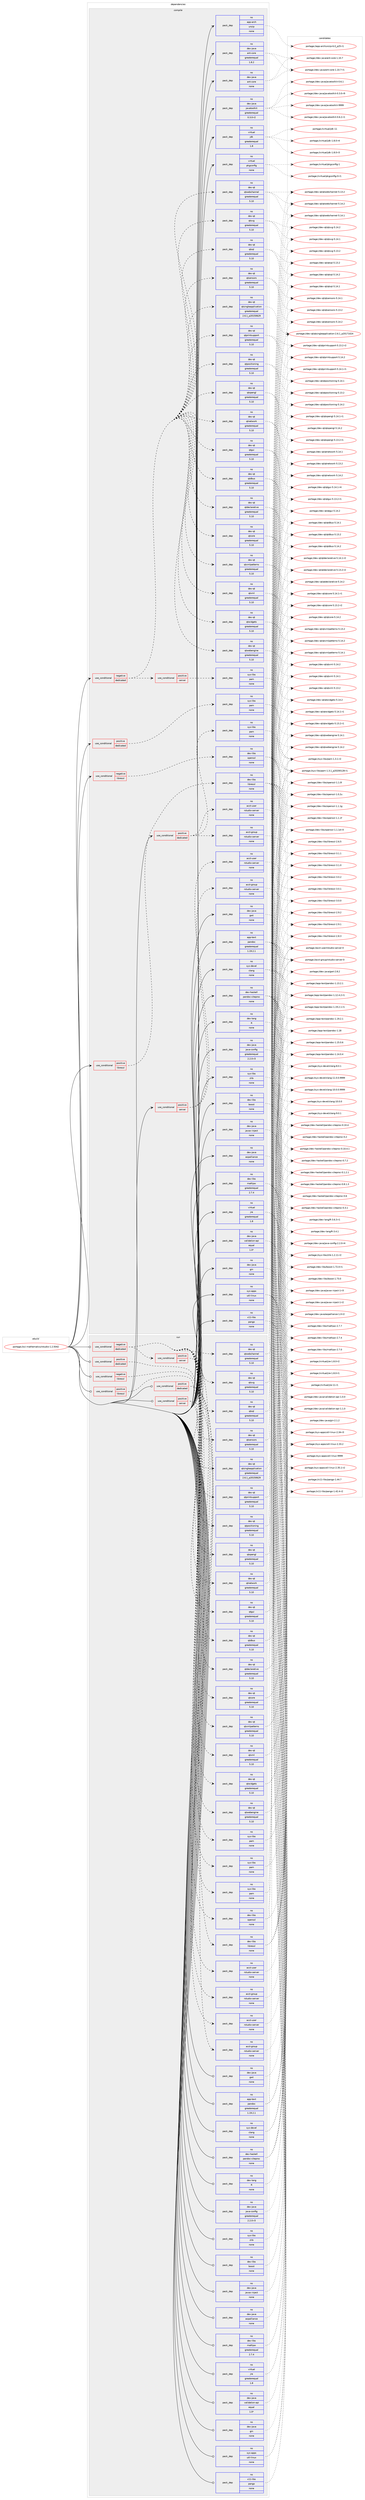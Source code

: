 digraph prolog {

# *************
# Graph options
# *************

newrank=true;
concentrate=true;
compound=true;
graph [rankdir=LR,fontname=Helvetica,fontsize=10,ranksep=1.5];#, ranksep=2.5, nodesep=0.2];
edge  [arrowhead=vee];
node  [fontname=Helvetica,fontsize=10];

# **********
# The ebuild
# **********

subgraph cluster_leftcol {
color=gray;
rank=same;
label=<<i>ebuild</i>>;
id [label="portage://sci-mathematics/rstudio-1.2.5042", color=red, width=4, href="../sci-mathematics/rstudio-1.2.5042.svg"];
}

# ****************
# The dependencies
# ****************

subgraph cluster_midcol {
color=gray;
label=<<i>dependencies</i>>;
subgraph cluster_compile {
fillcolor="#eeeeee";
style=filled;
label=<<i>compile</i>>;
subgraph cond1820 {
dependency9770 [label=<<TABLE BORDER="0" CELLBORDER="1" CELLSPACING="0" CELLPADDING="4"><TR><TD ROWSPAN="3" CELLPADDING="10">use_conditional</TD></TR><TR><TD>negative</TD></TR><TR><TD>dedicated</TD></TR></TABLE>>, shape=none, color=red];
subgraph pack7828 {
dependency9771 [label=<<TABLE BORDER="0" CELLBORDER="1" CELLSPACING="0" CELLPADDING="4" WIDTH="220"><TR><TD ROWSPAN="6" CELLPADDING="30">pack_dep</TD></TR><TR><TD WIDTH="110">no</TD></TR><TR><TD>dev-qt</TD></TR><TR><TD>qtcore</TD></TR><TR><TD>greaterequal</TD></TR><TR><TD>5.10</TD></TR></TABLE>>, shape=none, color=blue];
}
dependency9770:e -> dependency9771:w [weight=20,style="dashed",arrowhead="vee"];
subgraph pack7829 {
dependency9772 [label=<<TABLE BORDER="0" CELLBORDER="1" CELLSPACING="0" CELLPADDING="4" WIDTH="220"><TR><TD ROWSPAN="6" CELLPADDING="30">pack_dep</TD></TR><TR><TD WIDTH="110">no</TD></TR><TR><TD>dev-qt</TD></TR><TR><TD>qtdeclarative</TD></TR><TR><TD>greaterequal</TD></TR><TR><TD>5.10</TD></TR></TABLE>>, shape=none, color=blue];
}
dependency9770:e -> dependency9772:w [weight=20,style="dashed",arrowhead="vee"];
subgraph pack7830 {
dependency9773 [label=<<TABLE BORDER="0" CELLBORDER="1" CELLSPACING="0" CELLPADDING="4" WIDTH="220"><TR><TD ROWSPAN="6" CELLPADDING="30">pack_dep</TD></TR><TR><TD WIDTH="110">no</TD></TR><TR><TD>dev-qt</TD></TR><TR><TD>qtdbus</TD></TR><TR><TD>greaterequal</TD></TR><TR><TD>5.10</TD></TR></TABLE>>, shape=none, color=blue];
}
dependency9770:e -> dependency9773:w [weight=20,style="dashed",arrowhead="vee"];
subgraph pack7831 {
dependency9774 [label=<<TABLE BORDER="0" CELLBORDER="1" CELLSPACING="0" CELLPADDING="4" WIDTH="220"><TR><TD ROWSPAN="6" CELLPADDING="30">pack_dep</TD></TR><TR><TD WIDTH="110">no</TD></TR><TR><TD>dev-qt</TD></TR><TR><TD>qtgui</TD></TR><TR><TD>greaterequal</TD></TR><TR><TD>5.10</TD></TR></TABLE>>, shape=none, color=blue];
}
dependency9770:e -> dependency9774:w [weight=20,style="dashed",arrowhead="vee"];
subgraph pack7832 {
dependency9775 [label=<<TABLE BORDER="0" CELLBORDER="1" CELLSPACING="0" CELLPADDING="4" WIDTH="220"><TR><TD ROWSPAN="6" CELLPADDING="30">pack_dep</TD></TR><TR><TD WIDTH="110">no</TD></TR><TR><TD>dev-qt</TD></TR><TR><TD>qtnetwork</TD></TR><TR><TD>greaterequal</TD></TR><TR><TD>5.10</TD></TR></TABLE>>, shape=none, color=blue];
}
dependency9770:e -> dependency9775:w [weight=20,style="dashed",arrowhead="vee"];
subgraph pack7833 {
dependency9776 [label=<<TABLE BORDER="0" CELLBORDER="1" CELLSPACING="0" CELLPADDING="4" WIDTH="220"><TR><TD ROWSPAN="6" CELLPADDING="30">pack_dep</TD></TR><TR><TD WIDTH="110">no</TD></TR><TR><TD>dev-qt</TD></TR><TR><TD>qtopengl</TD></TR><TR><TD>greaterequal</TD></TR><TR><TD>5.10</TD></TR></TABLE>>, shape=none, color=blue];
}
dependency9770:e -> dependency9776:w [weight=20,style="dashed",arrowhead="vee"];
subgraph pack7834 {
dependency9777 [label=<<TABLE BORDER="0" CELLBORDER="1" CELLSPACING="0" CELLPADDING="4" WIDTH="220"><TR><TD ROWSPAN="6" CELLPADDING="30">pack_dep</TD></TR><TR><TD WIDTH="110">no</TD></TR><TR><TD>dev-qt</TD></TR><TR><TD>qtpositioning</TD></TR><TR><TD>greaterequal</TD></TR><TR><TD>5.10</TD></TR></TABLE>>, shape=none, color=blue];
}
dependency9770:e -> dependency9777:w [weight=20,style="dashed",arrowhead="vee"];
subgraph pack7835 {
dependency9778 [label=<<TABLE BORDER="0" CELLBORDER="1" CELLSPACING="0" CELLPADDING="4" WIDTH="220"><TR><TD ROWSPAN="6" CELLPADDING="30">pack_dep</TD></TR><TR><TD WIDTH="110">no</TD></TR><TR><TD>dev-qt</TD></TR><TR><TD>qtprintsupport</TD></TR><TR><TD>greaterequal</TD></TR><TR><TD>5.10</TD></TR></TABLE>>, shape=none, color=blue];
}
dependency9770:e -> dependency9778:w [weight=20,style="dashed",arrowhead="vee"];
subgraph pack7836 {
dependency9779 [label=<<TABLE BORDER="0" CELLBORDER="1" CELLSPACING="0" CELLPADDING="4" WIDTH="220"><TR><TD ROWSPAN="6" CELLPADDING="30">pack_dep</TD></TR><TR><TD WIDTH="110">no</TD></TR><TR><TD>dev-qt</TD></TR><TR><TD>qtsingleapplication</TD></TR><TR><TD>greaterequal</TD></TR><TR><TD>2.6.1_p20150629</TD></TR></TABLE>>, shape=none, color=blue];
}
dependency9770:e -> dependency9779:w [weight=20,style="dashed",arrowhead="vee"];
subgraph pack7837 {
dependency9780 [label=<<TABLE BORDER="0" CELLBORDER="1" CELLSPACING="0" CELLPADDING="4" WIDTH="220"><TR><TD ROWSPAN="6" CELLPADDING="30">pack_dep</TD></TR><TR><TD WIDTH="110">no</TD></TR><TR><TD>dev-qt</TD></TR><TR><TD>qtsensors</TD></TR><TR><TD>greaterequal</TD></TR><TR><TD>5.10</TD></TR></TABLE>>, shape=none, color=blue];
}
dependency9770:e -> dependency9780:w [weight=20,style="dashed",arrowhead="vee"];
subgraph pack7838 {
dependency9781 [label=<<TABLE BORDER="0" CELLBORDER="1" CELLSPACING="0" CELLPADDING="4" WIDTH="220"><TR><TD ROWSPAN="6" CELLPADDING="30">pack_dep</TD></TR><TR><TD WIDTH="110">no</TD></TR><TR><TD>dev-qt</TD></TR><TR><TD>qtsql</TD></TR><TR><TD>greaterequal</TD></TR><TR><TD>5.10</TD></TR></TABLE>>, shape=none, color=blue];
}
dependency9770:e -> dependency9781:w [weight=20,style="dashed",arrowhead="vee"];
subgraph pack7839 {
dependency9782 [label=<<TABLE BORDER="0" CELLBORDER="1" CELLSPACING="0" CELLPADDING="4" WIDTH="220"><TR><TD ROWSPAN="6" CELLPADDING="30">pack_dep</TD></TR><TR><TD WIDTH="110">no</TD></TR><TR><TD>dev-qt</TD></TR><TR><TD>qtsvg</TD></TR><TR><TD>greaterequal</TD></TR><TR><TD>5.10</TD></TR></TABLE>>, shape=none, color=blue];
}
dependency9770:e -> dependency9782:w [weight=20,style="dashed",arrowhead="vee"];
subgraph pack7840 {
dependency9783 [label=<<TABLE BORDER="0" CELLBORDER="1" CELLSPACING="0" CELLPADDING="4" WIDTH="220"><TR><TD ROWSPAN="6" CELLPADDING="30">pack_dep</TD></TR><TR><TD WIDTH="110">no</TD></TR><TR><TD>dev-qt</TD></TR><TR><TD>qtwebchannel</TD></TR><TR><TD>greaterequal</TD></TR><TR><TD>5.10</TD></TR></TABLE>>, shape=none, color=blue];
}
dependency9770:e -> dependency9783:w [weight=20,style="dashed",arrowhead="vee"];
subgraph pack7841 {
dependency9784 [label=<<TABLE BORDER="0" CELLBORDER="1" CELLSPACING="0" CELLPADDING="4" WIDTH="220"><TR><TD ROWSPAN="6" CELLPADDING="30">pack_dep</TD></TR><TR><TD WIDTH="110">no</TD></TR><TR><TD>dev-qt</TD></TR><TR><TD>qtwebengine</TD></TR><TR><TD>greaterequal</TD></TR><TR><TD>5.10</TD></TR></TABLE>>, shape=none, color=blue];
}
dependency9770:e -> dependency9784:w [weight=20,style="dashed",arrowhead="vee"];
subgraph pack7842 {
dependency9785 [label=<<TABLE BORDER="0" CELLBORDER="1" CELLSPACING="0" CELLPADDING="4" WIDTH="220"><TR><TD ROWSPAN="6" CELLPADDING="30">pack_dep</TD></TR><TR><TD WIDTH="110">no</TD></TR><TR><TD>dev-qt</TD></TR><TR><TD>qtwidgets</TD></TR><TR><TD>greaterequal</TD></TR><TR><TD>5.10</TD></TR></TABLE>>, shape=none, color=blue];
}
dependency9770:e -> dependency9785:w [weight=20,style="dashed",arrowhead="vee"];
subgraph pack7843 {
dependency9786 [label=<<TABLE BORDER="0" CELLBORDER="1" CELLSPACING="0" CELLPADDING="4" WIDTH="220"><TR><TD ROWSPAN="6" CELLPADDING="30">pack_dep</TD></TR><TR><TD WIDTH="110">no</TD></TR><TR><TD>dev-qt</TD></TR><TR><TD>qtxml</TD></TR><TR><TD>greaterequal</TD></TR><TR><TD>5.10</TD></TR></TABLE>>, shape=none, color=blue];
}
dependency9770:e -> dependency9786:w [weight=20,style="dashed",arrowhead="vee"];
subgraph pack7844 {
dependency9787 [label=<<TABLE BORDER="0" CELLBORDER="1" CELLSPACING="0" CELLPADDING="4" WIDTH="220"><TR><TD ROWSPAN="6" CELLPADDING="30">pack_dep</TD></TR><TR><TD WIDTH="110">no</TD></TR><TR><TD>dev-qt</TD></TR><TR><TD>qtxmlpatterns</TD></TR><TR><TD>greaterequal</TD></TR><TR><TD>5.10</TD></TR></TABLE>>, shape=none, color=blue];
}
dependency9770:e -> dependency9787:w [weight=20,style="dashed",arrowhead="vee"];
subgraph cond1821 {
dependency9788 [label=<<TABLE BORDER="0" CELLBORDER="1" CELLSPACING="0" CELLPADDING="4"><TR><TD ROWSPAN="3" CELLPADDING="10">use_conditional</TD></TR><TR><TD>positive</TD></TR><TR><TD>server</TD></TR></TABLE>>, shape=none, color=red];
subgraph pack7845 {
dependency9789 [label=<<TABLE BORDER="0" CELLBORDER="1" CELLSPACING="0" CELLPADDING="4" WIDTH="220"><TR><TD ROWSPAN="6" CELLPADDING="30">pack_dep</TD></TR><TR><TD WIDTH="110">no</TD></TR><TR><TD>sys-libs</TD></TR><TR><TD>pam</TD></TR><TR><TD>none</TD></TR><TR><TD></TD></TR></TABLE>>, shape=none, color=blue];
}
dependency9788:e -> dependency9789:w [weight=20,style="dashed",arrowhead="vee"];
}
dependency9770:e -> dependency9788:w [weight=20,style="dashed",arrowhead="vee"];
}
id:e -> dependency9770:w [weight=20,style="solid",arrowhead="vee"];
subgraph cond1822 {
dependency9790 [label=<<TABLE BORDER="0" CELLBORDER="1" CELLSPACING="0" CELLPADDING="4"><TR><TD ROWSPAN="3" CELLPADDING="10">use_conditional</TD></TR><TR><TD>negative</TD></TR><TR><TD>libressl</TD></TR></TABLE>>, shape=none, color=red];
subgraph pack7846 {
dependency9791 [label=<<TABLE BORDER="0" CELLBORDER="1" CELLSPACING="0" CELLPADDING="4" WIDTH="220"><TR><TD ROWSPAN="6" CELLPADDING="30">pack_dep</TD></TR><TR><TD WIDTH="110">no</TD></TR><TR><TD>dev-libs</TD></TR><TR><TD>openssl</TD></TR><TR><TD>none</TD></TR><TR><TD></TD></TR></TABLE>>, shape=none, color=blue];
}
dependency9790:e -> dependency9791:w [weight=20,style="dashed",arrowhead="vee"];
}
id:e -> dependency9790:w [weight=20,style="solid",arrowhead="vee"];
subgraph cond1823 {
dependency9792 [label=<<TABLE BORDER="0" CELLBORDER="1" CELLSPACING="0" CELLPADDING="4"><TR><TD ROWSPAN="3" CELLPADDING="10">use_conditional</TD></TR><TR><TD>positive</TD></TR><TR><TD>dedicated</TD></TR></TABLE>>, shape=none, color=red];
subgraph pack7847 {
dependency9793 [label=<<TABLE BORDER="0" CELLBORDER="1" CELLSPACING="0" CELLPADDING="4" WIDTH="220"><TR><TD ROWSPAN="6" CELLPADDING="30">pack_dep</TD></TR><TR><TD WIDTH="110">no</TD></TR><TR><TD>sys-libs</TD></TR><TR><TD>pam</TD></TR><TR><TD>none</TD></TR><TR><TD></TD></TR></TABLE>>, shape=none, color=blue];
}
dependency9792:e -> dependency9793:w [weight=20,style="dashed",arrowhead="vee"];
}
id:e -> dependency9792:w [weight=20,style="solid",arrowhead="vee"];
subgraph cond1824 {
dependency9794 [label=<<TABLE BORDER="0" CELLBORDER="1" CELLSPACING="0" CELLPADDING="4"><TR><TD ROWSPAN="3" CELLPADDING="10">use_conditional</TD></TR><TR><TD>positive</TD></TR><TR><TD>dedicated</TD></TR></TABLE>>, shape=none, color=red];
subgraph pack7848 {
dependency9795 [label=<<TABLE BORDER="0" CELLBORDER="1" CELLSPACING="0" CELLPADDING="4" WIDTH="220"><TR><TD ROWSPAN="6" CELLPADDING="30">pack_dep</TD></TR><TR><TD WIDTH="110">no</TD></TR><TR><TD>sys-libs</TD></TR><TR><TD>pam</TD></TR><TR><TD>none</TD></TR><TR><TD></TD></TR></TABLE>>, shape=none, color=blue];
}
dependency9794:e -> dependency9795:w [weight=20,style="dashed",arrowhead="vee"];
subgraph pack7849 {
dependency9796 [label=<<TABLE BORDER="0" CELLBORDER="1" CELLSPACING="0" CELLPADDING="4" WIDTH="220"><TR><TD ROWSPAN="6" CELLPADDING="30">pack_dep</TD></TR><TR><TD WIDTH="110">no</TD></TR><TR><TD>acct-user</TD></TR><TR><TD>rstudio-server</TD></TR><TR><TD>none</TD></TR><TR><TD></TD></TR></TABLE>>, shape=none, color=blue];
}
dependency9794:e -> dependency9796:w [weight=20,style="dashed",arrowhead="vee"];
subgraph pack7850 {
dependency9797 [label=<<TABLE BORDER="0" CELLBORDER="1" CELLSPACING="0" CELLPADDING="4" WIDTH="220"><TR><TD ROWSPAN="6" CELLPADDING="30">pack_dep</TD></TR><TR><TD WIDTH="110">no</TD></TR><TR><TD>acct-group</TD></TR><TR><TD>rstudio-server</TD></TR><TR><TD>none</TD></TR><TR><TD></TD></TR></TABLE>>, shape=none, color=blue];
}
dependency9794:e -> dependency9797:w [weight=20,style="dashed",arrowhead="vee"];
}
id:e -> dependency9794:w [weight=20,style="solid",arrowhead="vee"];
subgraph cond1825 {
dependency9798 [label=<<TABLE BORDER="0" CELLBORDER="1" CELLSPACING="0" CELLPADDING="4"><TR><TD ROWSPAN="3" CELLPADDING="10">use_conditional</TD></TR><TR><TD>positive</TD></TR><TR><TD>libressl</TD></TR></TABLE>>, shape=none, color=red];
subgraph pack7851 {
dependency9799 [label=<<TABLE BORDER="0" CELLBORDER="1" CELLSPACING="0" CELLPADDING="4" WIDTH="220"><TR><TD ROWSPAN="6" CELLPADDING="30">pack_dep</TD></TR><TR><TD WIDTH="110">no</TD></TR><TR><TD>dev-libs</TD></TR><TR><TD>libressl</TD></TR><TR><TD>none</TD></TR><TR><TD></TD></TR></TABLE>>, shape=none, color=blue];
}
dependency9798:e -> dependency9799:w [weight=20,style="dashed",arrowhead="vee"];
}
id:e -> dependency9798:w [weight=20,style="solid",arrowhead="vee"];
subgraph cond1826 {
dependency9800 [label=<<TABLE BORDER="0" CELLBORDER="1" CELLSPACING="0" CELLPADDING="4"><TR><TD ROWSPAN="3" CELLPADDING="10">use_conditional</TD></TR><TR><TD>positive</TD></TR><TR><TD>server</TD></TR></TABLE>>, shape=none, color=red];
subgraph pack7852 {
dependency9801 [label=<<TABLE BORDER="0" CELLBORDER="1" CELLSPACING="0" CELLPADDING="4" WIDTH="220"><TR><TD ROWSPAN="6" CELLPADDING="30">pack_dep</TD></TR><TR><TD WIDTH="110">no</TD></TR><TR><TD>acct-user</TD></TR><TR><TD>rstudio-server</TD></TR><TR><TD>none</TD></TR><TR><TD></TD></TR></TABLE>>, shape=none, color=blue];
}
dependency9800:e -> dependency9801:w [weight=20,style="dashed",arrowhead="vee"];
subgraph pack7853 {
dependency9802 [label=<<TABLE BORDER="0" CELLBORDER="1" CELLSPACING="0" CELLPADDING="4" WIDTH="220"><TR><TD ROWSPAN="6" CELLPADDING="30">pack_dep</TD></TR><TR><TD WIDTH="110">no</TD></TR><TR><TD>acct-group</TD></TR><TR><TD>rstudio-server</TD></TR><TR><TD>none</TD></TR><TR><TD></TD></TR></TABLE>>, shape=none, color=blue];
}
dependency9800:e -> dependency9802:w [weight=20,style="dashed",arrowhead="vee"];
}
id:e -> dependency9800:w [weight=20,style="solid",arrowhead="vee"];
subgraph pack7854 {
dependency9803 [label=<<TABLE BORDER="0" CELLBORDER="1" CELLSPACING="0" CELLPADDING="4" WIDTH="220"><TR><TD ROWSPAN="6" CELLPADDING="30">pack_dep</TD></TR><TR><TD WIDTH="110">no</TD></TR><TR><TD>app-arch</TD></TR><TR><TD>unzip</TD></TR><TR><TD>none</TD></TR><TR><TD></TD></TR></TABLE>>, shape=none, color=blue];
}
id:e -> dependency9803:w [weight=20,style="solid",arrowhead="vee"];
subgraph pack7855 {
dependency9804 [label=<<TABLE BORDER="0" CELLBORDER="1" CELLSPACING="0" CELLPADDING="4" WIDTH="220"><TR><TD ROWSPAN="6" CELLPADDING="30">pack_dep</TD></TR><TR><TD WIDTH="110">no</TD></TR><TR><TD>app-text</TD></TR><TR><TD>pandoc</TD></TR><TR><TD>greaterequal</TD></TR><TR><TD>1.19.2.1</TD></TR></TABLE>>, shape=none, color=blue];
}
id:e -> dependency9804:w [weight=20,style="solid",arrowhead="vee"];
subgraph pack7856 {
dependency9805 [label=<<TABLE BORDER="0" CELLBORDER="1" CELLSPACING="0" CELLPADDING="4" WIDTH="220"><TR><TD ROWSPAN="6" CELLPADDING="30">pack_dep</TD></TR><TR><TD WIDTH="110">no</TD></TR><TR><TD>dev-haskell</TD></TR><TR><TD>pandoc-citeproc</TD></TR><TR><TD>none</TD></TR><TR><TD></TD></TR></TABLE>>, shape=none, color=blue];
}
id:e -> dependency9805:w [weight=20,style="solid",arrowhead="vee"];
subgraph pack7857 {
dependency9806 [label=<<TABLE BORDER="0" CELLBORDER="1" CELLSPACING="0" CELLPADDING="4" WIDTH="220"><TR><TD ROWSPAN="6" CELLPADDING="30">pack_dep</TD></TR><TR><TD WIDTH="110">no</TD></TR><TR><TD>dev-java</TD></TR><TR><TD>ant-core</TD></TR><TR><TD>greaterequal</TD></TR><TR><TD>1.8.2</TD></TR></TABLE>>, shape=none, color=blue];
}
id:e -> dependency9806:w [weight=20,style="solid",arrowhead="vee"];
subgraph pack7858 {
dependency9807 [label=<<TABLE BORDER="0" CELLBORDER="1" CELLSPACING="0" CELLPADDING="4" WIDTH="220"><TR><TD ROWSPAN="6" CELLPADDING="30">pack_dep</TD></TR><TR><TD WIDTH="110">no</TD></TR><TR><TD>dev-java</TD></TR><TR><TD>ant-core</TD></TR><TR><TD>none</TD></TR><TR><TD></TD></TR></TABLE>>, shape=none, color=blue];
}
id:e -> dependency9807:w [weight=20,style="solid",arrowhead="vee"];
subgraph pack7859 {
dependency9808 [label=<<TABLE BORDER="0" CELLBORDER="1" CELLSPACING="0" CELLPADDING="4" WIDTH="220"><TR><TD ROWSPAN="6" CELLPADDING="30">pack_dep</TD></TR><TR><TD WIDTH="110">no</TD></TR><TR><TD>dev-java</TD></TR><TR><TD>aopalliance</TD></TR><TR><TD>none</TD></TR><TR><TD></TD></TR></TABLE>>, shape=none, color=blue];
}
id:e -> dependency9808:w [weight=20,style="solid",arrowhead="vee"];
subgraph pack7860 {
dependency9809 [label=<<TABLE BORDER="0" CELLBORDER="1" CELLSPACING="0" CELLPADDING="4" WIDTH="220"><TR><TD ROWSPAN="6" CELLPADDING="30">pack_dep</TD></TR><TR><TD WIDTH="110">no</TD></TR><TR><TD>dev-java</TD></TR><TR><TD>gin</TD></TR><TR><TD>none</TD></TR><TR><TD></TD></TR></TABLE>>, shape=none, color=blue];
}
id:e -> dependency9809:w [weight=20,style="solid",arrowhead="vee"];
subgraph pack7861 {
dependency9810 [label=<<TABLE BORDER="0" CELLBORDER="1" CELLSPACING="0" CELLPADDING="4" WIDTH="220"><TR><TD ROWSPAN="6" CELLPADDING="30">pack_dep</TD></TR><TR><TD WIDTH="110">no</TD></TR><TR><TD>dev-java</TD></TR><TR><TD>gwt</TD></TR><TR><TD>none</TD></TR><TR><TD></TD></TR></TABLE>>, shape=none, color=blue];
}
id:e -> dependency9810:w [weight=20,style="solid",arrowhead="vee"];
subgraph pack7862 {
dependency9811 [label=<<TABLE BORDER="0" CELLBORDER="1" CELLSPACING="0" CELLPADDING="4" WIDTH="220"><TR><TD ROWSPAN="6" CELLPADDING="30">pack_dep</TD></TR><TR><TD WIDTH="110">no</TD></TR><TR><TD>dev-java</TD></TR><TR><TD>java-config</TD></TR><TR><TD>greaterequal</TD></TR><TR><TD>2.2.0-r3</TD></TR></TABLE>>, shape=none, color=blue];
}
id:e -> dependency9811:w [weight=20,style="solid",arrowhead="vee"];
subgraph pack7863 {
dependency9812 [label=<<TABLE BORDER="0" CELLBORDER="1" CELLSPACING="0" CELLPADDING="4" WIDTH="220"><TR><TD ROWSPAN="6" CELLPADDING="30">pack_dep</TD></TR><TR><TD WIDTH="110">no</TD></TR><TR><TD>dev-java</TD></TR><TR><TD>javatoolkit</TD></TR><TR><TD>greaterequal</TD></TR><TR><TD>0.3.0-r2</TD></TR></TABLE>>, shape=none, color=blue];
}
id:e -> dependency9812:w [weight=20,style="solid",arrowhead="vee"];
subgraph pack7864 {
dependency9813 [label=<<TABLE BORDER="0" CELLBORDER="1" CELLSPACING="0" CELLPADDING="4" WIDTH="220"><TR><TD ROWSPAN="6" CELLPADDING="30">pack_dep</TD></TR><TR><TD WIDTH="110">no</TD></TR><TR><TD>dev-java</TD></TR><TR><TD>javax-inject</TD></TR><TR><TD>none</TD></TR><TR><TD></TD></TR></TABLE>>, shape=none, color=blue];
}
id:e -> dependency9813:w [weight=20,style="solid",arrowhead="vee"];
subgraph pack7865 {
dependency9814 [label=<<TABLE BORDER="0" CELLBORDER="1" CELLSPACING="0" CELLPADDING="4" WIDTH="220"><TR><TD ROWSPAN="6" CELLPADDING="30">pack_dep</TD></TR><TR><TD WIDTH="110">no</TD></TR><TR><TD>dev-java</TD></TR><TR><TD>validation-api</TD></TR><TR><TD>equal</TD></TR><TR><TD>1.0*</TD></TR></TABLE>>, shape=none, color=blue];
}
id:e -> dependency9814:w [weight=20,style="solid",arrowhead="vee"];
subgraph pack7866 {
dependency9815 [label=<<TABLE BORDER="0" CELLBORDER="1" CELLSPACING="0" CELLPADDING="4" WIDTH="220"><TR><TD ROWSPAN="6" CELLPADDING="30">pack_dep</TD></TR><TR><TD WIDTH="110">no</TD></TR><TR><TD>dev-lang</TD></TR><TR><TD>R</TD></TR><TR><TD>none</TD></TR><TR><TD></TD></TR></TABLE>>, shape=none, color=blue];
}
id:e -> dependency9815:w [weight=20,style="solid",arrowhead="vee"];
subgraph pack7867 {
dependency9816 [label=<<TABLE BORDER="0" CELLBORDER="1" CELLSPACING="0" CELLPADDING="4" WIDTH="220"><TR><TD ROWSPAN="6" CELLPADDING="30">pack_dep</TD></TR><TR><TD WIDTH="110">no</TD></TR><TR><TD>dev-libs</TD></TR><TR><TD>boost</TD></TR><TR><TD>none</TD></TR><TR><TD></TD></TR></TABLE>>, shape=none, color=blue];
}
id:e -> dependency9816:w [weight=20,style="solid",arrowhead="vee"];
subgraph pack7868 {
dependency9817 [label=<<TABLE BORDER="0" CELLBORDER="1" CELLSPACING="0" CELLPADDING="4" WIDTH="220"><TR><TD ROWSPAN="6" CELLPADDING="30">pack_dep</TD></TR><TR><TD WIDTH="110">no</TD></TR><TR><TD>dev-libs</TD></TR><TR><TD>mathjax</TD></TR><TR><TD>greaterequal</TD></TR><TR><TD>2.7.4</TD></TR></TABLE>>, shape=none, color=blue];
}
id:e -> dependency9817:w [weight=20,style="solid",arrowhead="vee"];
subgraph pack7869 {
dependency9818 [label=<<TABLE BORDER="0" CELLBORDER="1" CELLSPACING="0" CELLPADDING="4" WIDTH="220"><TR><TD ROWSPAN="6" CELLPADDING="30">pack_dep</TD></TR><TR><TD WIDTH="110">no</TD></TR><TR><TD>sys-apps</TD></TR><TR><TD>util-linux</TD></TR><TR><TD>none</TD></TR><TR><TD></TD></TR></TABLE>>, shape=none, color=blue];
}
id:e -> dependency9818:w [weight=20,style="solid",arrowhead="vee"];
subgraph pack7870 {
dependency9819 [label=<<TABLE BORDER="0" CELLBORDER="1" CELLSPACING="0" CELLPADDING="4" WIDTH="220"><TR><TD ROWSPAN="6" CELLPADDING="30">pack_dep</TD></TR><TR><TD WIDTH="110">no</TD></TR><TR><TD>sys-devel</TD></TR><TR><TD>clang</TD></TR><TR><TD>none</TD></TR><TR><TD></TD></TR></TABLE>>, shape=none, color=blue];
}
id:e -> dependency9819:w [weight=20,style="solid",arrowhead="vee"];
subgraph pack7871 {
dependency9820 [label=<<TABLE BORDER="0" CELLBORDER="1" CELLSPACING="0" CELLPADDING="4" WIDTH="220"><TR><TD ROWSPAN="6" CELLPADDING="30">pack_dep</TD></TR><TR><TD WIDTH="110">no</TD></TR><TR><TD>sys-libs</TD></TR><TR><TD>zlib</TD></TR><TR><TD>none</TD></TR><TR><TD></TD></TR></TABLE>>, shape=none, color=blue];
}
id:e -> dependency9820:w [weight=20,style="solid",arrowhead="vee"];
subgraph pack7872 {
dependency9821 [label=<<TABLE BORDER="0" CELLBORDER="1" CELLSPACING="0" CELLPADDING="4" WIDTH="220"><TR><TD ROWSPAN="6" CELLPADDING="30">pack_dep</TD></TR><TR><TD WIDTH="110">no</TD></TR><TR><TD>virtual</TD></TR><TR><TD>jdk</TD></TR><TR><TD>greaterequal</TD></TR><TR><TD>1.8</TD></TR></TABLE>>, shape=none, color=blue];
}
id:e -> dependency9821:w [weight=20,style="solid",arrowhead="vee"];
subgraph pack7873 {
dependency9822 [label=<<TABLE BORDER="0" CELLBORDER="1" CELLSPACING="0" CELLPADDING="4" WIDTH="220"><TR><TD ROWSPAN="6" CELLPADDING="30">pack_dep</TD></TR><TR><TD WIDTH="110">no</TD></TR><TR><TD>virtual</TD></TR><TR><TD>jre</TD></TR><TR><TD>greaterequal</TD></TR><TR><TD>1.8</TD></TR></TABLE>>, shape=none, color=blue];
}
id:e -> dependency9822:w [weight=20,style="solid",arrowhead="vee"];
subgraph pack7874 {
dependency9823 [label=<<TABLE BORDER="0" CELLBORDER="1" CELLSPACING="0" CELLPADDING="4" WIDTH="220"><TR><TD ROWSPAN="6" CELLPADDING="30">pack_dep</TD></TR><TR><TD WIDTH="110">no</TD></TR><TR><TD>virtual</TD></TR><TR><TD>pkgconfig</TD></TR><TR><TD>none</TD></TR><TR><TD></TD></TR></TABLE>>, shape=none, color=blue];
}
id:e -> dependency9823:w [weight=20,style="solid",arrowhead="vee"];
subgraph pack7875 {
dependency9824 [label=<<TABLE BORDER="0" CELLBORDER="1" CELLSPACING="0" CELLPADDING="4" WIDTH="220"><TR><TD ROWSPAN="6" CELLPADDING="30">pack_dep</TD></TR><TR><TD WIDTH="110">no</TD></TR><TR><TD>x11-libs</TD></TR><TR><TD>pango</TD></TR><TR><TD>none</TD></TR><TR><TD></TD></TR></TABLE>>, shape=none, color=blue];
}
id:e -> dependency9824:w [weight=20,style="solid",arrowhead="vee"];
}
subgraph cluster_compileandrun {
fillcolor="#eeeeee";
style=filled;
label=<<i>compile and run</i>>;
}
subgraph cluster_run {
fillcolor="#eeeeee";
style=filled;
label=<<i>run</i>>;
subgraph cond1827 {
dependency9825 [label=<<TABLE BORDER="0" CELLBORDER="1" CELLSPACING="0" CELLPADDING="4"><TR><TD ROWSPAN="3" CELLPADDING="10">use_conditional</TD></TR><TR><TD>negative</TD></TR><TR><TD>dedicated</TD></TR></TABLE>>, shape=none, color=red];
subgraph pack7876 {
dependency9826 [label=<<TABLE BORDER="0" CELLBORDER="1" CELLSPACING="0" CELLPADDING="4" WIDTH="220"><TR><TD ROWSPAN="6" CELLPADDING="30">pack_dep</TD></TR><TR><TD WIDTH="110">no</TD></TR><TR><TD>dev-qt</TD></TR><TR><TD>qtcore</TD></TR><TR><TD>greaterequal</TD></TR><TR><TD>5.10</TD></TR></TABLE>>, shape=none, color=blue];
}
dependency9825:e -> dependency9826:w [weight=20,style="dashed",arrowhead="vee"];
subgraph pack7877 {
dependency9827 [label=<<TABLE BORDER="0" CELLBORDER="1" CELLSPACING="0" CELLPADDING="4" WIDTH="220"><TR><TD ROWSPAN="6" CELLPADDING="30">pack_dep</TD></TR><TR><TD WIDTH="110">no</TD></TR><TR><TD>dev-qt</TD></TR><TR><TD>qtdeclarative</TD></TR><TR><TD>greaterequal</TD></TR><TR><TD>5.10</TD></TR></TABLE>>, shape=none, color=blue];
}
dependency9825:e -> dependency9827:w [weight=20,style="dashed",arrowhead="vee"];
subgraph pack7878 {
dependency9828 [label=<<TABLE BORDER="0" CELLBORDER="1" CELLSPACING="0" CELLPADDING="4" WIDTH="220"><TR><TD ROWSPAN="6" CELLPADDING="30">pack_dep</TD></TR><TR><TD WIDTH="110">no</TD></TR><TR><TD>dev-qt</TD></TR><TR><TD>qtdbus</TD></TR><TR><TD>greaterequal</TD></TR><TR><TD>5.10</TD></TR></TABLE>>, shape=none, color=blue];
}
dependency9825:e -> dependency9828:w [weight=20,style="dashed",arrowhead="vee"];
subgraph pack7879 {
dependency9829 [label=<<TABLE BORDER="0" CELLBORDER="1" CELLSPACING="0" CELLPADDING="4" WIDTH="220"><TR><TD ROWSPAN="6" CELLPADDING="30">pack_dep</TD></TR><TR><TD WIDTH="110">no</TD></TR><TR><TD>dev-qt</TD></TR><TR><TD>qtgui</TD></TR><TR><TD>greaterequal</TD></TR><TR><TD>5.10</TD></TR></TABLE>>, shape=none, color=blue];
}
dependency9825:e -> dependency9829:w [weight=20,style="dashed",arrowhead="vee"];
subgraph pack7880 {
dependency9830 [label=<<TABLE BORDER="0" CELLBORDER="1" CELLSPACING="0" CELLPADDING="4" WIDTH="220"><TR><TD ROWSPAN="6" CELLPADDING="30">pack_dep</TD></TR><TR><TD WIDTH="110">no</TD></TR><TR><TD>dev-qt</TD></TR><TR><TD>qtnetwork</TD></TR><TR><TD>greaterequal</TD></TR><TR><TD>5.10</TD></TR></TABLE>>, shape=none, color=blue];
}
dependency9825:e -> dependency9830:w [weight=20,style="dashed",arrowhead="vee"];
subgraph pack7881 {
dependency9831 [label=<<TABLE BORDER="0" CELLBORDER="1" CELLSPACING="0" CELLPADDING="4" WIDTH="220"><TR><TD ROWSPAN="6" CELLPADDING="30">pack_dep</TD></TR><TR><TD WIDTH="110">no</TD></TR><TR><TD>dev-qt</TD></TR><TR><TD>qtopengl</TD></TR><TR><TD>greaterequal</TD></TR><TR><TD>5.10</TD></TR></TABLE>>, shape=none, color=blue];
}
dependency9825:e -> dependency9831:w [weight=20,style="dashed",arrowhead="vee"];
subgraph pack7882 {
dependency9832 [label=<<TABLE BORDER="0" CELLBORDER="1" CELLSPACING="0" CELLPADDING="4" WIDTH="220"><TR><TD ROWSPAN="6" CELLPADDING="30">pack_dep</TD></TR><TR><TD WIDTH="110">no</TD></TR><TR><TD>dev-qt</TD></TR><TR><TD>qtpositioning</TD></TR><TR><TD>greaterequal</TD></TR><TR><TD>5.10</TD></TR></TABLE>>, shape=none, color=blue];
}
dependency9825:e -> dependency9832:w [weight=20,style="dashed",arrowhead="vee"];
subgraph pack7883 {
dependency9833 [label=<<TABLE BORDER="0" CELLBORDER="1" CELLSPACING="0" CELLPADDING="4" WIDTH="220"><TR><TD ROWSPAN="6" CELLPADDING="30">pack_dep</TD></TR><TR><TD WIDTH="110">no</TD></TR><TR><TD>dev-qt</TD></TR><TR><TD>qtprintsupport</TD></TR><TR><TD>greaterequal</TD></TR><TR><TD>5.10</TD></TR></TABLE>>, shape=none, color=blue];
}
dependency9825:e -> dependency9833:w [weight=20,style="dashed",arrowhead="vee"];
subgraph pack7884 {
dependency9834 [label=<<TABLE BORDER="0" CELLBORDER="1" CELLSPACING="0" CELLPADDING="4" WIDTH="220"><TR><TD ROWSPAN="6" CELLPADDING="30">pack_dep</TD></TR><TR><TD WIDTH="110">no</TD></TR><TR><TD>dev-qt</TD></TR><TR><TD>qtsingleapplication</TD></TR><TR><TD>greaterequal</TD></TR><TR><TD>2.6.1_p20150629</TD></TR></TABLE>>, shape=none, color=blue];
}
dependency9825:e -> dependency9834:w [weight=20,style="dashed",arrowhead="vee"];
subgraph pack7885 {
dependency9835 [label=<<TABLE BORDER="0" CELLBORDER="1" CELLSPACING="0" CELLPADDING="4" WIDTH="220"><TR><TD ROWSPAN="6" CELLPADDING="30">pack_dep</TD></TR><TR><TD WIDTH="110">no</TD></TR><TR><TD>dev-qt</TD></TR><TR><TD>qtsensors</TD></TR><TR><TD>greaterequal</TD></TR><TR><TD>5.10</TD></TR></TABLE>>, shape=none, color=blue];
}
dependency9825:e -> dependency9835:w [weight=20,style="dashed",arrowhead="vee"];
subgraph pack7886 {
dependency9836 [label=<<TABLE BORDER="0" CELLBORDER="1" CELLSPACING="0" CELLPADDING="4" WIDTH="220"><TR><TD ROWSPAN="6" CELLPADDING="30">pack_dep</TD></TR><TR><TD WIDTH="110">no</TD></TR><TR><TD>dev-qt</TD></TR><TR><TD>qtsql</TD></TR><TR><TD>greaterequal</TD></TR><TR><TD>5.10</TD></TR></TABLE>>, shape=none, color=blue];
}
dependency9825:e -> dependency9836:w [weight=20,style="dashed",arrowhead="vee"];
subgraph pack7887 {
dependency9837 [label=<<TABLE BORDER="0" CELLBORDER="1" CELLSPACING="0" CELLPADDING="4" WIDTH="220"><TR><TD ROWSPAN="6" CELLPADDING="30">pack_dep</TD></TR><TR><TD WIDTH="110">no</TD></TR><TR><TD>dev-qt</TD></TR><TR><TD>qtsvg</TD></TR><TR><TD>greaterequal</TD></TR><TR><TD>5.10</TD></TR></TABLE>>, shape=none, color=blue];
}
dependency9825:e -> dependency9837:w [weight=20,style="dashed",arrowhead="vee"];
subgraph pack7888 {
dependency9838 [label=<<TABLE BORDER="0" CELLBORDER="1" CELLSPACING="0" CELLPADDING="4" WIDTH="220"><TR><TD ROWSPAN="6" CELLPADDING="30">pack_dep</TD></TR><TR><TD WIDTH="110">no</TD></TR><TR><TD>dev-qt</TD></TR><TR><TD>qtwebchannel</TD></TR><TR><TD>greaterequal</TD></TR><TR><TD>5.10</TD></TR></TABLE>>, shape=none, color=blue];
}
dependency9825:e -> dependency9838:w [weight=20,style="dashed",arrowhead="vee"];
subgraph pack7889 {
dependency9839 [label=<<TABLE BORDER="0" CELLBORDER="1" CELLSPACING="0" CELLPADDING="4" WIDTH="220"><TR><TD ROWSPAN="6" CELLPADDING="30">pack_dep</TD></TR><TR><TD WIDTH="110">no</TD></TR><TR><TD>dev-qt</TD></TR><TR><TD>qtwebengine</TD></TR><TR><TD>greaterequal</TD></TR><TR><TD>5.10</TD></TR></TABLE>>, shape=none, color=blue];
}
dependency9825:e -> dependency9839:w [weight=20,style="dashed",arrowhead="vee"];
subgraph pack7890 {
dependency9840 [label=<<TABLE BORDER="0" CELLBORDER="1" CELLSPACING="0" CELLPADDING="4" WIDTH="220"><TR><TD ROWSPAN="6" CELLPADDING="30">pack_dep</TD></TR><TR><TD WIDTH="110">no</TD></TR><TR><TD>dev-qt</TD></TR><TR><TD>qtwidgets</TD></TR><TR><TD>greaterequal</TD></TR><TR><TD>5.10</TD></TR></TABLE>>, shape=none, color=blue];
}
dependency9825:e -> dependency9840:w [weight=20,style="dashed",arrowhead="vee"];
subgraph pack7891 {
dependency9841 [label=<<TABLE BORDER="0" CELLBORDER="1" CELLSPACING="0" CELLPADDING="4" WIDTH="220"><TR><TD ROWSPAN="6" CELLPADDING="30">pack_dep</TD></TR><TR><TD WIDTH="110">no</TD></TR><TR><TD>dev-qt</TD></TR><TR><TD>qtxml</TD></TR><TR><TD>greaterequal</TD></TR><TR><TD>5.10</TD></TR></TABLE>>, shape=none, color=blue];
}
dependency9825:e -> dependency9841:w [weight=20,style="dashed",arrowhead="vee"];
subgraph pack7892 {
dependency9842 [label=<<TABLE BORDER="0" CELLBORDER="1" CELLSPACING="0" CELLPADDING="4" WIDTH="220"><TR><TD ROWSPAN="6" CELLPADDING="30">pack_dep</TD></TR><TR><TD WIDTH="110">no</TD></TR><TR><TD>dev-qt</TD></TR><TR><TD>qtxmlpatterns</TD></TR><TR><TD>greaterequal</TD></TR><TR><TD>5.10</TD></TR></TABLE>>, shape=none, color=blue];
}
dependency9825:e -> dependency9842:w [weight=20,style="dashed",arrowhead="vee"];
subgraph cond1828 {
dependency9843 [label=<<TABLE BORDER="0" CELLBORDER="1" CELLSPACING="0" CELLPADDING="4"><TR><TD ROWSPAN="3" CELLPADDING="10">use_conditional</TD></TR><TR><TD>positive</TD></TR><TR><TD>server</TD></TR></TABLE>>, shape=none, color=red];
subgraph pack7893 {
dependency9844 [label=<<TABLE BORDER="0" CELLBORDER="1" CELLSPACING="0" CELLPADDING="4" WIDTH="220"><TR><TD ROWSPAN="6" CELLPADDING="30">pack_dep</TD></TR><TR><TD WIDTH="110">no</TD></TR><TR><TD>sys-libs</TD></TR><TR><TD>pam</TD></TR><TR><TD>none</TD></TR><TR><TD></TD></TR></TABLE>>, shape=none, color=blue];
}
dependency9843:e -> dependency9844:w [weight=20,style="dashed",arrowhead="vee"];
}
dependency9825:e -> dependency9843:w [weight=20,style="dashed",arrowhead="vee"];
}
id:e -> dependency9825:w [weight=20,style="solid",arrowhead="odot"];
subgraph cond1829 {
dependency9845 [label=<<TABLE BORDER="0" CELLBORDER="1" CELLSPACING="0" CELLPADDING="4"><TR><TD ROWSPAN="3" CELLPADDING="10">use_conditional</TD></TR><TR><TD>negative</TD></TR><TR><TD>libressl</TD></TR></TABLE>>, shape=none, color=red];
subgraph pack7894 {
dependency9846 [label=<<TABLE BORDER="0" CELLBORDER="1" CELLSPACING="0" CELLPADDING="4" WIDTH="220"><TR><TD ROWSPAN="6" CELLPADDING="30">pack_dep</TD></TR><TR><TD WIDTH="110">no</TD></TR><TR><TD>dev-libs</TD></TR><TR><TD>openssl</TD></TR><TR><TD>none</TD></TR><TR><TD></TD></TR></TABLE>>, shape=none, color=blue];
}
dependency9845:e -> dependency9846:w [weight=20,style="dashed",arrowhead="vee"];
}
id:e -> dependency9845:w [weight=20,style="solid",arrowhead="odot"];
subgraph cond1830 {
dependency9847 [label=<<TABLE BORDER="0" CELLBORDER="1" CELLSPACING="0" CELLPADDING="4"><TR><TD ROWSPAN="3" CELLPADDING="10">use_conditional</TD></TR><TR><TD>positive</TD></TR><TR><TD>dedicated</TD></TR></TABLE>>, shape=none, color=red];
subgraph pack7895 {
dependency9848 [label=<<TABLE BORDER="0" CELLBORDER="1" CELLSPACING="0" CELLPADDING="4" WIDTH="220"><TR><TD ROWSPAN="6" CELLPADDING="30">pack_dep</TD></TR><TR><TD WIDTH="110">no</TD></TR><TR><TD>sys-libs</TD></TR><TR><TD>pam</TD></TR><TR><TD>none</TD></TR><TR><TD></TD></TR></TABLE>>, shape=none, color=blue];
}
dependency9847:e -> dependency9848:w [weight=20,style="dashed",arrowhead="vee"];
}
id:e -> dependency9847:w [weight=20,style="solid",arrowhead="odot"];
subgraph cond1831 {
dependency9849 [label=<<TABLE BORDER="0" CELLBORDER="1" CELLSPACING="0" CELLPADDING="4"><TR><TD ROWSPAN="3" CELLPADDING="10">use_conditional</TD></TR><TR><TD>positive</TD></TR><TR><TD>dedicated</TD></TR></TABLE>>, shape=none, color=red];
subgraph pack7896 {
dependency9850 [label=<<TABLE BORDER="0" CELLBORDER="1" CELLSPACING="0" CELLPADDING="4" WIDTH="220"><TR><TD ROWSPAN="6" CELLPADDING="30">pack_dep</TD></TR><TR><TD WIDTH="110">no</TD></TR><TR><TD>sys-libs</TD></TR><TR><TD>pam</TD></TR><TR><TD>none</TD></TR><TR><TD></TD></TR></TABLE>>, shape=none, color=blue];
}
dependency9849:e -> dependency9850:w [weight=20,style="dashed",arrowhead="vee"];
subgraph pack7897 {
dependency9851 [label=<<TABLE BORDER="0" CELLBORDER="1" CELLSPACING="0" CELLPADDING="4" WIDTH="220"><TR><TD ROWSPAN="6" CELLPADDING="30">pack_dep</TD></TR><TR><TD WIDTH="110">no</TD></TR><TR><TD>acct-user</TD></TR><TR><TD>rstudio-server</TD></TR><TR><TD>none</TD></TR><TR><TD></TD></TR></TABLE>>, shape=none, color=blue];
}
dependency9849:e -> dependency9851:w [weight=20,style="dashed",arrowhead="vee"];
subgraph pack7898 {
dependency9852 [label=<<TABLE BORDER="0" CELLBORDER="1" CELLSPACING="0" CELLPADDING="4" WIDTH="220"><TR><TD ROWSPAN="6" CELLPADDING="30">pack_dep</TD></TR><TR><TD WIDTH="110">no</TD></TR><TR><TD>acct-group</TD></TR><TR><TD>rstudio-server</TD></TR><TR><TD>none</TD></TR><TR><TD></TD></TR></TABLE>>, shape=none, color=blue];
}
dependency9849:e -> dependency9852:w [weight=20,style="dashed",arrowhead="vee"];
}
id:e -> dependency9849:w [weight=20,style="solid",arrowhead="odot"];
subgraph cond1832 {
dependency9853 [label=<<TABLE BORDER="0" CELLBORDER="1" CELLSPACING="0" CELLPADDING="4"><TR><TD ROWSPAN="3" CELLPADDING="10">use_conditional</TD></TR><TR><TD>positive</TD></TR><TR><TD>libressl</TD></TR></TABLE>>, shape=none, color=red];
subgraph pack7899 {
dependency9854 [label=<<TABLE BORDER="0" CELLBORDER="1" CELLSPACING="0" CELLPADDING="4" WIDTH="220"><TR><TD ROWSPAN="6" CELLPADDING="30">pack_dep</TD></TR><TR><TD WIDTH="110">no</TD></TR><TR><TD>dev-libs</TD></TR><TR><TD>libressl</TD></TR><TR><TD>none</TD></TR><TR><TD></TD></TR></TABLE>>, shape=none, color=blue];
}
dependency9853:e -> dependency9854:w [weight=20,style="dashed",arrowhead="vee"];
}
id:e -> dependency9853:w [weight=20,style="solid",arrowhead="odot"];
subgraph cond1833 {
dependency9855 [label=<<TABLE BORDER="0" CELLBORDER="1" CELLSPACING="0" CELLPADDING="4"><TR><TD ROWSPAN="3" CELLPADDING="10">use_conditional</TD></TR><TR><TD>positive</TD></TR><TR><TD>server</TD></TR></TABLE>>, shape=none, color=red];
subgraph pack7900 {
dependency9856 [label=<<TABLE BORDER="0" CELLBORDER="1" CELLSPACING="0" CELLPADDING="4" WIDTH="220"><TR><TD ROWSPAN="6" CELLPADDING="30">pack_dep</TD></TR><TR><TD WIDTH="110">no</TD></TR><TR><TD>acct-user</TD></TR><TR><TD>rstudio-server</TD></TR><TR><TD>none</TD></TR><TR><TD></TD></TR></TABLE>>, shape=none, color=blue];
}
dependency9855:e -> dependency9856:w [weight=20,style="dashed",arrowhead="vee"];
subgraph pack7901 {
dependency9857 [label=<<TABLE BORDER="0" CELLBORDER="1" CELLSPACING="0" CELLPADDING="4" WIDTH="220"><TR><TD ROWSPAN="6" CELLPADDING="30">pack_dep</TD></TR><TR><TD WIDTH="110">no</TD></TR><TR><TD>acct-group</TD></TR><TR><TD>rstudio-server</TD></TR><TR><TD>none</TD></TR><TR><TD></TD></TR></TABLE>>, shape=none, color=blue];
}
dependency9855:e -> dependency9857:w [weight=20,style="dashed",arrowhead="vee"];
}
id:e -> dependency9855:w [weight=20,style="solid",arrowhead="odot"];
subgraph pack7902 {
dependency9858 [label=<<TABLE BORDER="0" CELLBORDER="1" CELLSPACING="0" CELLPADDING="4" WIDTH="220"><TR><TD ROWSPAN="6" CELLPADDING="30">pack_dep</TD></TR><TR><TD WIDTH="110">no</TD></TR><TR><TD>app-text</TD></TR><TR><TD>pandoc</TD></TR><TR><TD>greaterequal</TD></TR><TR><TD>1.19.2.1</TD></TR></TABLE>>, shape=none, color=blue];
}
id:e -> dependency9858:w [weight=20,style="solid",arrowhead="odot"];
subgraph pack7903 {
dependency9859 [label=<<TABLE BORDER="0" CELLBORDER="1" CELLSPACING="0" CELLPADDING="4" WIDTH="220"><TR><TD ROWSPAN="6" CELLPADDING="30">pack_dep</TD></TR><TR><TD WIDTH="110">no</TD></TR><TR><TD>dev-haskell</TD></TR><TR><TD>pandoc-citeproc</TD></TR><TR><TD>none</TD></TR><TR><TD></TD></TR></TABLE>>, shape=none, color=blue];
}
id:e -> dependency9859:w [weight=20,style="solid",arrowhead="odot"];
subgraph pack7904 {
dependency9860 [label=<<TABLE BORDER="0" CELLBORDER="1" CELLSPACING="0" CELLPADDING="4" WIDTH="220"><TR><TD ROWSPAN="6" CELLPADDING="30">pack_dep</TD></TR><TR><TD WIDTH="110">no</TD></TR><TR><TD>dev-java</TD></TR><TR><TD>aopalliance</TD></TR><TR><TD>none</TD></TR><TR><TD></TD></TR></TABLE>>, shape=none, color=blue];
}
id:e -> dependency9860:w [weight=20,style="solid",arrowhead="odot"];
subgraph pack7905 {
dependency9861 [label=<<TABLE BORDER="0" CELLBORDER="1" CELLSPACING="0" CELLPADDING="4" WIDTH="220"><TR><TD ROWSPAN="6" CELLPADDING="30">pack_dep</TD></TR><TR><TD WIDTH="110">no</TD></TR><TR><TD>dev-java</TD></TR><TR><TD>gin</TD></TR><TR><TD>none</TD></TR><TR><TD></TD></TR></TABLE>>, shape=none, color=blue];
}
id:e -> dependency9861:w [weight=20,style="solid",arrowhead="odot"];
subgraph pack7906 {
dependency9862 [label=<<TABLE BORDER="0" CELLBORDER="1" CELLSPACING="0" CELLPADDING="4" WIDTH="220"><TR><TD ROWSPAN="6" CELLPADDING="30">pack_dep</TD></TR><TR><TD WIDTH="110">no</TD></TR><TR><TD>dev-java</TD></TR><TR><TD>gwt</TD></TR><TR><TD>none</TD></TR><TR><TD></TD></TR></TABLE>>, shape=none, color=blue];
}
id:e -> dependency9862:w [weight=20,style="solid",arrowhead="odot"];
subgraph pack7907 {
dependency9863 [label=<<TABLE BORDER="0" CELLBORDER="1" CELLSPACING="0" CELLPADDING="4" WIDTH="220"><TR><TD ROWSPAN="6" CELLPADDING="30">pack_dep</TD></TR><TR><TD WIDTH="110">no</TD></TR><TR><TD>dev-java</TD></TR><TR><TD>java-config</TD></TR><TR><TD>greaterequal</TD></TR><TR><TD>2.2.0-r3</TD></TR></TABLE>>, shape=none, color=blue];
}
id:e -> dependency9863:w [weight=20,style="solid",arrowhead="odot"];
subgraph pack7908 {
dependency9864 [label=<<TABLE BORDER="0" CELLBORDER="1" CELLSPACING="0" CELLPADDING="4" WIDTH="220"><TR><TD ROWSPAN="6" CELLPADDING="30">pack_dep</TD></TR><TR><TD WIDTH="110">no</TD></TR><TR><TD>dev-java</TD></TR><TR><TD>javax-inject</TD></TR><TR><TD>none</TD></TR><TR><TD></TD></TR></TABLE>>, shape=none, color=blue];
}
id:e -> dependency9864:w [weight=20,style="solid",arrowhead="odot"];
subgraph pack7909 {
dependency9865 [label=<<TABLE BORDER="0" CELLBORDER="1" CELLSPACING="0" CELLPADDING="4" WIDTH="220"><TR><TD ROWSPAN="6" CELLPADDING="30">pack_dep</TD></TR><TR><TD WIDTH="110">no</TD></TR><TR><TD>dev-java</TD></TR><TR><TD>validation-api</TD></TR><TR><TD>equal</TD></TR><TR><TD>1.0*</TD></TR></TABLE>>, shape=none, color=blue];
}
id:e -> dependency9865:w [weight=20,style="solid",arrowhead="odot"];
subgraph pack7910 {
dependency9866 [label=<<TABLE BORDER="0" CELLBORDER="1" CELLSPACING="0" CELLPADDING="4" WIDTH="220"><TR><TD ROWSPAN="6" CELLPADDING="30">pack_dep</TD></TR><TR><TD WIDTH="110">no</TD></TR><TR><TD>dev-lang</TD></TR><TR><TD>R</TD></TR><TR><TD>none</TD></TR><TR><TD></TD></TR></TABLE>>, shape=none, color=blue];
}
id:e -> dependency9866:w [weight=20,style="solid",arrowhead="odot"];
subgraph pack7911 {
dependency9867 [label=<<TABLE BORDER="0" CELLBORDER="1" CELLSPACING="0" CELLPADDING="4" WIDTH="220"><TR><TD ROWSPAN="6" CELLPADDING="30">pack_dep</TD></TR><TR><TD WIDTH="110">no</TD></TR><TR><TD>dev-libs</TD></TR><TR><TD>boost</TD></TR><TR><TD>none</TD></TR><TR><TD></TD></TR></TABLE>>, shape=none, color=blue];
}
id:e -> dependency9867:w [weight=20,style="solid",arrowhead="odot"];
subgraph pack7912 {
dependency9868 [label=<<TABLE BORDER="0" CELLBORDER="1" CELLSPACING="0" CELLPADDING="4" WIDTH="220"><TR><TD ROWSPAN="6" CELLPADDING="30">pack_dep</TD></TR><TR><TD WIDTH="110">no</TD></TR><TR><TD>dev-libs</TD></TR><TR><TD>mathjax</TD></TR><TR><TD>greaterequal</TD></TR><TR><TD>2.7.4</TD></TR></TABLE>>, shape=none, color=blue];
}
id:e -> dependency9868:w [weight=20,style="solid",arrowhead="odot"];
subgraph pack7913 {
dependency9869 [label=<<TABLE BORDER="0" CELLBORDER="1" CELLSPACING="0" CELLPADDING="4" WIDTH="220"><TR><TD ROWSPAN="6" CELLPADDING="30">pack_dep</TD></TR><TR><TD WIDTH="110">no</TD></TR><TR><TD>sys-apps</TD></TR><TR><TD>util-linux</TD></TR><TR><TD>none</TD></TR><TR><TD></TD></TR></TABLE>>, shape=none, color=blue];
}
id:e -> dependency9869:w [weight=20,style="solid",arrowhead="odot"];
subgraph pack7914 {
dependency9870 [label=<<TABLE BORDER="0" CELLBORDER="1" CELLSPACING="0" CELLPADDING="4" WIDTH="220"><TR><TD ROWSPAN="6" CELLPADDING="30">pack_dep</TD></TR><TR><TD WIDTH="110">no</TD></TR><TR><TD>sys-devel</TD></TR><TR><TD>clang</TD></TR><TR><TD>none</TD></TR><TR><TD></TD></TR></TABLE>>, shape=none, color=blue];
}
id:e -> dependency9870:w [weight=20,style="solid",arrowhead="odot"];
subgraph pack7915 {
dependency9871 [label=<<TABLE BORDER="0" CELLBORDER="1" CELLSPACING="0" CELLPADDING="4" WIDTH="220"><TR><TD ROWSPAN="6" CELLPADDING="30">pack_dep</TD></TR><TR><TD WIDTH="110">no</TD></TR><TR><TD>sys-libs</TD></TR><TR><TD>zlib</TD></TR><TR><TD>none</TD></TR><TR><TD></TD></TR></TABLE>>, shape=none, color=blue];
}
id:e -> dependency9871:w [weight=20,style="solid",arrowhead="odot"];
subgraph pack7916 {
dependency9872 [label=<<TABLE BORDER="0" CELLBORDER="1" CELLSPACING="0" CELLPADDING="4" WIDTH="220"><TR><TD ROWSPAN="6" CELLPADDING="30">pack_dep</TD></TR><TR><TD WIDTH="110">no</TD></TR><TR><TD>virtual</TD></TR><TR><TD>jre</TD></TR><TR><TD>greaterequal</TD></TR><TR><TD>1.8</TD></TR></TABLE>>, shape=none, color=blue];
}
id:e -> dependency9872:w [weight=20,style="solid",arrowhead="odot"];
subgraph pack7917 {
dependency9873 [label=<<TABLE BORDER="0" CELLBORDER="1" CELLSPACING="0" CELLPADDING="4" WIDTH="220"><TR><TD ROWSPAN="6" CELLPADDING="30">pack_dep</TD></TR><TR><TD WIDTH="110">no</TD></TR><TR><TD>x11-libs</TD></TR><TR><TD>pango</TD></TR><TR><TD>none</TD></TR><TR><TD></TD></TR></TABLE>>, shape=none, color=blue];
}
id:e -> dependency9873:w [weight=20,style="solid",arrowhead="odot"];
}
}

# **************
# The candidates
# **************

subgraph cluster_choices {
rank=same;
color=gray;
label=<<i>candidates</i>>;

subgraph choice7828 {
color=black;
nodesep=1;
choice10010111845113116471131169911111410145534649524650 [label="portage://dev-qt/qtcore-5.14.2", color=red, width=4,href="../dev-qt/qtcore-5.14.2.svg"];
choice100101118451131164711311699111114101455346495246494511449 [label="portage://dev-qt/qtcore-5.14.1-r1", color=red, width=4,href="../dev-qt/qtcore-5.14.1-r1.svg"];
choice100101118451131164711311699111114101455346495146504511450 [label="portage://dev-qt/qtcore-5.13.2-r2", color=red, width=4,href="../dev-qt/qtcore-5.13.2-r2.svg"];
dependency9771:e -> choice10010111845113116471131169911111410145534649524650:w [style=dotted,weight="100"];
dependency9771:e -> choice100101118451131164711311699111114101455346495246494511449:w [style=dotted,weight="100"];
dependency9771:e -> choice100101118451131164711311699111114101455346495146504511450:w [style=dotted,weight="100"];
}
subgraph choice7829 {
color=black;
nodesep=1;
choice100101118451131164711311610010199108971149711610511810145534649524650 [label="portage://dev-qt/qtdeclarative-5.14.2", color=red, width=4,href="../dev-qt/qtdeclarative-5.14.2.svg"];
choice1001011184511311647113116100101991089711497116105118101455346495246494511450 [label="portage://dev-qt/qtdeclarative-5.14.1-r2", color=red, width=4,href="../dev-qt/qtdeclarative-5.14.1-r2.svg"];
choice1001011184511311647113116100101991089711497116105118101455346495146504511450 [label="portage://dev-qt/qtdeclarative-5.13.2-r2", color=red, width=4,href="../dev-qt/qtdeclarative-5.13.2-r2.svg"];
dependency9772:e -> choice100101118451131164711311610010199108971149711610511810145534649524650:w [style=dotted,weight="100"];
dependency9772:e -> choice1001011184511311647113116100101991089711497116105118101455346495246494511450:w [style=dotted,weight="100"];
dependency9772:e -> choice1001011184511311647113116100101991089711497116105118101455346495146504511450:w [style=dotted,weight="100"];
}
subgraph choice7830 {
color=black;
nodesep=1;
choice10010111845113116471131161009811711545534649524650 [label="portage://dev-qt/qtdbus-5.14.2", color=red, width=4,href="../dev-qt/qtdbus-5.14.2.svg"];
choice10010111845113116471131161009811711545534649524649 [label="portage://dev-qt/qtdbus-5.14.1", color=red, width=4,href="../dev-qt/qtdbus-5.14.1.svg"];
choice10010111845113116471131161009811711545534649514650 [label="portage://dev-qt/qtdbus-5.13.2", color=red, width=4,href="../dev-qt/qtdbus-5.13.2.svg"];
dependency9773:e -> choice10010111845113116471131161009811711545534649524650:w [style=dotted,weight="100"];
dependency9773:e -> choice10010111845113116471131161009811711545534649524649:w [style=dotted,weight="100"];
dependency9773:e -> choice10010111845113116471131161009811711545534649514650:w [style=dotted,weight="100"];
}
subgraph choice7831 {
color=black;
nodesep=1;
choice100101118451131164711311610311710545534649524650 [label="portage://dev-qt/qtgui-5.14.2", color=red, width=4,href="../dev-qt/qtgui-5.14.2.svg"];
choice1001011184511311647113116103117105455346495246494511452 [label="portage://dev-qt/qtgui-5.14.1-r4", color=red, width=4,href="../dev-qt/qtgui-5.14.1-r4.svg"];
choice1001011184511311647113116103117105455346495146504511449 [label="portage://dev-qt/qtgui-5.13.2-r1", color=red, width=4,href="../dev-qt/qtgui-5.13.2-r1.svg"];
dependency9774:e -> choice100101118451131164711311610311710545534649524650:w [style=dotted,weight="100"];
dependency9774:e -> choice1001011184511311647113116103117105455346495246494511452:w [style=dotted,weight="100"];
dependency9774:e -> choice1001011184511311647113116103117105455346495146504511449:w [style=dotted,weight="100"];
}
subgraph choice7832 {
color=black;
nodesep=1;
choice100101118451131164711311611010111611911111410745534649524650 [label="portage://dev-qt/qtnetwork-5.14.2", color=red, width=4,href="../dev-qt/qtnetwork-5.14.2.svg"];
choice100101118451131164711311611010111611911111410745534649524649 [label="portage://dev-qt/qtnetwork-5.14.1", color=red, width=4,href="../dev-qt/qtnetwork-5.14.1.svg"];
choice100101118451131164711311611010111611911111410745534649514650 [label="portage://dev-qt/qtnetwork-5.13.2", color=red, width=4,href="../dev-qt/qtnetwork-5.13.2.svg"];
dependency9775:e -> choice100101118451131164711311611010111611911111410745534649524650:w [style=dotted,weight="100"];
dependency9775:e -> choice100101118451131164711311611010111611911111410745534649524649:w [style=dotted,weight="100"];
dependency9775:e -> choice100101118451131164711311611010111611911111410745534649514650:w [style=dotted,weight="100"];
}
subgraph choice7833 {
color=black;
nodesep=1;
choice100101118451131164711311611111210111010310845534649524650 [label="portage://dev-qt/qtopengl-5.14.2", color=red, width=4,href="../dev-qt/qtopengl-5.14.2.svg"];
choice1001011184511311647113116111112101110103108455346495246494511449 [label="portage://dev-qt/qtopengl-5.14.1-r1", color=red, width=4,href="../dev-qt/qtopengl-5.14.1-r1.svg"];
choice1001011184511311647113116111112101110103108455346495146504511449 [label="portage://dev-qt/qtopengl-5.13.2-r1", color=red, width=4,href="../dev-qt/qtopengl-5.13.2-r1.svg"];
dependency9776:e -> choice100101118451131164711311611111210111010310845534649524650:w [style=dotted,weight="100"];
dependency9776:e -> choice1001011184511311647113116111112101110103108455346495246494511449:w [style=dotted,weight="100"];
dependency9776:e -> choice1001011184511311647113116111112101110103108455346495146504511449:w [style=dotted,weight="100"];
}
subgraph choice7834 {
color=black;
nodesep=1;
choice100101118451131164711311611211111510511610511111010511010345534649524650 [label="portage://dev-qt/qtpositioning-5.14.2", color=red, width=4,href="../dev-qt/qtpositioning-5.14.2.svg"];
choice100101118451131164711311611211111510511610511111010511010345534649524649 [label="portage://dev-qt/qtpositioning-5.14.1", color=red, width=4,href="../dev-qt/qtpositioning-5.14.1.svg"];
choice100101118451131164711311611211111510511610511111010511010345534649514650 [label="portage://dev-qt/qtpositioning-5.13.2", color=red, width=4,href="../dev-qt/qtpositioning-5.13.2.svg"];
dependency9777:e -> choice100101118451131164711311611211111510511610511111010511010345534649524650:w [style=dotted,weight="100"];
dependency9777:e -> choice100101118451131164711311611211111510511610511111010511010345534649524649:w [style=dotted,weight="100"];
dependency9777:e -> choice100101118451131164711311611211111510511610511111010511010345534649514650:w [style=dotted,weight="100"];
}
subgraph choice7835 {
color=black;
nodesep=1;
choice100101118451131164711311611211410511011611511711211211111411645534649524650 [label="portage://dev-qt/qtprintsupport-5.14.2", color=red, width=4,href="../dev-qt/qtprintsupport-5.14.2.svg"];
choice1001011184511311647113116112114105110116115117112112111114116455346495246494511449 [label="portage://dev-qt/qtprintsupport-5.14.1-r1", color=red, width=4,href="../dev-qt/qtprintsupport-5.14.1-r1.svg"];
choice1001011184511311647113116112114105110116115117112112111114116455346495146504511450 [label="portage://dev-qt/qtprintsupport-5.13.2-r2", color=red, width=4,href="../dev-qt/qtprintsupport-5.13.2-r2.svg"];
dependency9778:e -> choice100101118451131164711311611211410511011611511711211211111411645534649524650:w [style=dotted,weight="100"];
dependency9778:e -> choice1001011184511311647113116112114105110116115117112112111114116455346495246494511449:w [style=dotted,weight="100"];
dependency9778:e -> choice1001011184511311647113116112114105110116115117112112111114116455346495146504511450:w [style=dotted,weight="100"];
}
subgraph choice7836 {
color=black;
nodesep=1;
choice1001011184511311647113116115105110103108101971121121081059997116105111110455046544649951125048495549485052 [label="portage://dev-qt/qtsingleapplication-2.6.1_p20171024", color=red, width=4,href="../dev-qt/qtsingleapplication-2.6.1_p20171024.svg"];
dependency9779:e -> choice1001011184511311647113116115105110103108101971121121081059997116105111110455046544649951125048495549485052:w [style=dotted,weight="100"];
}
subgraph choice7837 {
color=black;
nodesep=1;
choice100101118451131164711311611510111011511111411545534649524650 [label="portage://dev-qt/qtsensors-5.14.2", color=red, width=4,href="../dev-qt/qtsensors-5.14.2.svg"];
choice100101118451131164711311611510111011511111411545534649524649 [label="portage://dev-qt/qtsensors-5.14.1", color=red, width=4,href="../dev-qt/qtsensors-5.14.1.svg"];
choice100101118451131164711311611510111011511111411545534649514650 [label="portage://dev-qt/qtsensors-5.13.2", color=red, width=4,href="../dev-qt/qtsensors-5.13.2.svg"];
dependency9780:e -> choice100101118451131164711311611510111011511111411545534649524650:w [style=dotted,weight="100"];
dependency9780:e -> choice100101118451131164711311611510111011511111411545534649524649:w [style=dotted,weight="100"];
dependency9780:e -> choice100101118451131164711311611510111011511111411545534649514650:w [style=dotted,weight="100"];
}
subgraph choice7838 {
color=black;
nodesep=1;
choice100101118451131164711311611511310845534649524650 [label="portage://dev-qt/qtsql-5.14.2", color=red, width=4,href="../dev-qt/qtsql-5.14.2.svg"];
choice100101118451131164711311611511310845534649524649 [label="portage://dev-qt/qtsql-5.14.1", color=red, width=4,href="../dev-qt/qtsql-5.14.1.svg"];
choice100101118451131164711311611511310845534649514650 [label="portage://dev-qt/qtsql-5.13.2", color=red, width=4,href="../dev-qt/qtsql-5.13.2.svg"];
dependency9781:e -> choice100101118451131164711311611511310845534649524650:w [style=dotted,weight="100"];
dependency9781:e -> choice100101118451131164711311611511310845534649524649:w [style=dotted,weight="100"];
dependency9781:e -> choice100101118451131164711311611511310845534649514650:w [style=dotted,weight="100"];
}
subgraph choice7839 {
color=black;
nodesep=1;
choice100101118451131164711311611511810345534649524650 [label="portage://dev-qt/qtsvg-5.14.2", color=red, width=4,href="../dev-qt/qtsvg-5.14.2.svg"];
choice100101118451131164711311611511810345534649524649 [label="portage://dev-qt/qtsvg-5.14.1", color=red, width=4,href="../dev-qt/qtsvg-5.14.1.svg"];
choice100101118451131164711311611511810345534649514650 [label="portage://dev-qt/qtsvg-5.13.2", color=red, width=4,href="../dev-qt/qtsvg-5.13.2.svg"];
dependency9782:e -> choice100101118451131164711311611511810345534649524650:w [style=dotted,weight="100"];
dependency9782:e -> choice100101118451131164711311611511810345534649524649:w [style=dotted,weight="100"];
dependency9782:e -> choice100101118451131164711311611511810345534649514650:w [style=dotted,weight="100"];
}
subgraph choice7840 {
color=black;
nodesep=1;
choice100101118451131164711311611910198991049711011010110845534649524650 [label="portage://dev-qt/qtwebchannel-5.14.2", color=red, width=4,href="../dev-qt/qtwebchannel-5.14.2.svg"];
choice100101118451131164711311611910198991049711011010110845534649524649 [label="portage://dev-qt/qtwebchannel-5.14.1", color=red, width=4,href="../dev-qt/qtwebchannel-5.14.1.svg"];
choice100101118451131164711311611910198991049711011010110845534649514650 [label="portage://dev-qt/qtwebchannel-5.13.2", color=red, width=4,href="../dev-qt/qtwebchannel-5.13.2.svg"];
dependency9783:e -> choice100101118451131164711311611910198991049711011010110845534649524650:w [style=dotted,weight="100"];
dependency9783:e -> choice100101118451131164711311611910198991049711011010110845534649524649:w [style=dotted,weight="100"];
dependency9783:e -> choice100101118451131164711311611910198991049711011010110845534649514650:w [style=dotted,weight="100"];
}
subgraph choice7841 {
color=black;
nodesep=1;
choice10010111845113116471131161191019810111010310511010145534649524650 [label="portage://dev-qt/qtwebengine-5.14.2", color=red, width=4,href="../dev-qt/qtwebengine-5.14.2.svg"];
choice10010111845113116471131161191019810111010310511010145534649524649 [label="portage://dev-qt/qtwebengine-5.14.1", color=red, width=4,href="../dev-qt/qtwebengine-5.14.1.svg"];
dependency9784:e -> choice10010111845113116471131161191019810111010310511010145534649524650:w [style=dotted,weight="100"];
dependency9784:e -> choice10010111845113116471131161191019810111010310511010145534649524649:w [style=dotted,weight="100"];
}
subgraph choice7842 {
color=black;
nodesep=1;
choice100101118451131164711311611910510010310111611545534649524650 [label="portage://dev-qt/qtwidgets-5.14.2", color=red, width=4,href="../dev-qt/qtwidgets-5.14.2.svg"];
choice1001011184511311647113116119105100103101116115455346495246494511449 [label="portage://dev-qt/qtwidgets-5.14.1-r1", color=red, width=4,href="../dev-qt/qtwidgets-5.14.1-r1.svg"];
choice1001011184511311647113116119105100103101116115455346495146504511449 [label="portage://dev-qt/qtwidgets-5.13.2-r1", color=red, width=4,href="../dev-qt/qtwidgets-5.13.2-r1.svg"];
dependency9785:e -> choice100101118451131164711311611910510010310111611545534649524650:w [style=dotted,weight="100"];
dependency9785:e -> choice1001011184511311647113116119105100103101116115455346495246494511449:w [style=dotted,weight="100"];
dependency9785:e -> choice1001011184511311647113116119105100103101116115455346495146504511449:w [style=dotted,weight="100"];
}
subgraph choice7843 {
color=black;
nodesep=1;
choice100101118451131164711311612010910845534649524650 [label="portage://dev-qt/qtxml-5.14.2", color=red, width=4,href="../dev-qt/qtxml-5.14.2.svg"];
choice100101118451131164711311612010910845534649524649 [label="portage://dev-qt/qtxml-5.14.1", color=red, width=4,href="../dev-qt/qtxml-5.14.1.svg"];
choice100101118451131164711311612010910845534649514650 [label="portage://dev-qt/qtxml-5.13.2", color=red, width=4,href="../dev-qt/qtxml-5.13.2.svg"];
dependency9786:e -> choice100101118451131164711311612010910845534649524650:w [style=dotted,weight="100"];
dependency9786:e -> choice100101118451131164711311612010910845534649524649:w [style=dotted,weight="100"];
dependency9786:e -> choice100101118451131164711311612010910845534649514650:w [style=dotted,weight="100"];
}
subgraph choice7844 {
color=black;
nodesep=1;
choice10010111845113116471131161201091081129711611610111411011545534649524650 [label="portage://dev-qt/qtxmlpatterns-5.14.2", color=red, width=4,href="../dev-qt/qtxmlpatterns-5.14.2.svg"];
choice10010111845113116471131161201091081129711611610111411011545534649524649 [label="portage://dev-qt/qtxmlpatterns-5.14.1", color=red, width=4,href="../dev-qt/qtxmlpatterns-5.14.1.svg"];
choice10010111845113116471131161201091081129711611610111411011545534649514650 [label="portage://dev-qt/qtxmlpatterns-5.13.2", color=red, width=4,href="../dev-qt/qtxmlpatterns-5.13.2.svg"];
dependency9787:e -> choice10010111845113116471131161201091081129711611610111411011545534649524650:w [style=dotted,weight="100"];
dependency9787:e -> choice10010111845113116471131161201091081129711611610111411011545534649524649:w [style=dotted,weight="100"];
dependency9787:e -> choice10010111845113116471131161201091081129711611610111411011545534649514650:w [style=dotted,weight="100"];
}
subgraph choice7845 {
color=black;
nodesep=1;
choice115121115451081059811547112971094549465146499511250485048484950564511449 [label="portage://sys-libs/pam-1.3.1_p20200128-r1", color=red, width=4,href="../sys-libs/pam-1.3.1_p20200128-r1.svg"];
choice115121115451081059811547112971094549465146494511450 [label="portage://sys-libs/pam-1.3.1-r2", color=red, width=4,href="../sys-libs/pam-1.3.1-r2.svg"];
dependency9789:e -> choice115121115451081059811547112971094549465146499511250485048484950564511449:w [style=dotted,weight="100"];
dependency9789:e -> choice115121115451081059811547112971094549465146494511450:w [style=dotted,weight="100"];
}
subgraph choice7846 {
color=black;
nodesep=1;
choice100101118451081059811547111112101110115115108454946494649103 [label="portage://dev-libs/openssl-1.1.1g", color=red, width=4,href="../dev-libs/openssl-1.1.1g.svg"];
choice100101118451081059811547111112101110115115108454946494649102 [label="portage://dev-libs/openssl-1.1.1f", color=red, width=4,href="../dev-libs/openssl-1.1.1f.svg"];
choice1001011184510810598115471111121011101151151084549464946491004511451 [label="portage://dev-libs/openssl-1.1.1d-r3", color=red, width=4,href="../dev-libs/openssl-1.1.1d-r3.svg"];
choice100101118451081059811547111112101110115115108454946494648108 [label="portage://dev-libs/openssl-1.1.0l", color=red, width=4,href="../dev-libs/openssl-1.1.0l.svg"];
choice100101118451081059811547111112101110115115108454946484650117 [label="portage://dev-libs/openssl-1.0.2u", color=red, width=4,href="../dev-libs/openssl-1.0.2u.svg"];
dependency9791:e -> choice100101118451081059811547111112101110115115108454946494649103:w [style=dotted,weight="100"];
dependency9791:e -> choice100101118451081059811547111112101110115115108454946494649102:w [style=dotted,weight="100"];
dependency9791:e -> choice1001011184510810598115471111121011101151151084549464946491004511451:w [style=dotted,weight="100"];
dependency9791:e -> choice100101118451081059811547111112101110115115108454946494648108:w [style=dotted,weight="100"];
dependency9791:e -> choice100101118451081059811547111112101110115115108454946484650117:w [style=dotted,weight="100"];
}
subgraph choice7847 {
color=black;
nodesep=1;
choice115121115451081059811547112971094549465146499511250485048484950564511449 [label="portage://sys-libs/pam-1.3.1_p20200128-r1", color=red, width=4,href="../sys-libs/pam-1.3.1_p20200128-r1.svg"];
choice115121115451081059811547112971094549465146494511450 [label="portage://sys-libs/pam-1.3.1-r2", color=red, width=4,href="../sys-libs/pam-1.3.1-r2.svg"];
dependency9793:e -> choice115121115451081059811547112971094549465146499511250485048484950564511449:w [style=dotted,weight="100"];
dependency9793:e -> choice115121115451081059811547112971094549465146494511450:w [style=dotted,weight="100"];
}
subgraph choice7848 {
color=black;
nodesep=1;
choice115121115451081059811547112971094549465146499511250485048484950564511449 [label="portage://sys-libs/pam-1.3.1_p20200128-r1", color=red, width=4,href="../sys-libs/pam-1.3.1_p20200128-r1.svg"];
choice115121115451081059811547112971094549465146494511450 [label="portage://sys-libs/pam-1.3.1-r2", color=red, width=4,href="../sys-libs/pam-1.3.1-r2.svg"];
dependency9795:e -> choice115121115451081059811547112971094549465146499511250485048484950564511449:w [style=dotted,weight="100"];
dependency9795:e -> choice115121115451081059811547112971094549465146494511450:w [style=dotted,weight="100"];
}
subgraph choice7849 {
color=black;
nodesep=1;
choice9799991164511711510111447114115116117100105111451151011141181011144548 [label="portage://acct-user/rstudio-server-0", color=red, width=4,href="../acct-user/rstudio-server-0.svg"];
dependency9796:e -> choice9799991164511711510111447114115116117100105111451151011141181011144548:w [style=dotted,weight="100"];
}
subgraph choice7850 {
color=black;
nodesep=1;
choice9799991164510311411111711247114115116117100105111451151011141181011144548 [label="portage://acct-group/rstudio-server-0", color=red, width=4,href="../acct-group/rstudio-server-0.svg"];
dependency9797:e -> choice9799991164510311411111711247114115116117100105111451151011141181011144548:w [style=dotted,weight="100"];
}
subgraph choice7851 {
color=black;
nodesep=1;
choice10010111845108105981154710810598114101115115108455146494649 [label="portage://dev-libs/libressl-3.1.1", color=red, width=4,href="../dev-libs/libressl-3.1.1.svg"];
choice10010111845108105981154710810598114101115115108455146494648 [label="portage://dev-libs/libressl-3.1.0", color=red, width=4,href="../dev-libs/libressl-3.1.0.svg"];
choice10010111845108105981154710810598114101115115108455146484650 [label="portage://dev-libs/libressl-3.0.2", color=red, width=4,href="../dev-libs/libressl-3.0.2.svg"];
choice10010111845108105981154710810598114101115115108455146484649 [label="portage://dev-libs/libressl-3.0.1", color=red, width=4,href="../dev-libs/libressl-3.0.1.svg"];
choice10010111845108105981154710810598114101115115108455146484648 [label="portage://dev-libs/libressl-3.0.0", color=red, width=4,href="../dev-libs/libressl-3.0.0.svg"];
choice10010111845108105981154710810598114101115115108455046574650 [label="portage://dev-libs/libressl-2.9.2", color=red, width=4,href="../dev-libs/libressl-2.9.2.svg"];
choice10010111845108105981154710810598114101115115108455046574649 [label="portage://dev-libs/libressl-2.9.1", color=red, width=4,href="../dev-libs/libressl-2.9.1.svg"];
choice10010111845108105981154710810598114101115115108455046564651 [label="portage://dev-libs/libressl-2.8.3", color=red, width=4,href="../dev-libs/libressl-2.8.3.svg"];
choice10010111845108105981154710810598114101115115108455046544653 [label="portage://dev-libs/libressl-2.6.5", color=red, width=4,href="../dev-libs/libressl-2.6.5.svg"];
dependency9799:e -> choice10010111845108105981154710810598114101115115108455146494649:w [style=dotted,weight="100"];
dependency9799:e -> choice10010111845108105981154710810598114101115115108455146494648:w [style=dotted,weight="100"];
dependency9799:e -> choice10010111845108105981154710810598114101115115108455146484650:w [style=dotted,weight="100"];
dependency9799:e -> choice10010111845108105981154710810598114101115115108455146484649:w [style=dotted,weight="100"];
dependency9799:e -> choice10010111845108105981154710810598114101115115108455146484648:w [style=dotted,weight="100"];
dependency9799:e -> choice10010111845108105981154710810598114101115115108455046574650:w [style=dotted,weight="100"];
dependency9799:e -> choice10010111845108105981154710810598114101115115108455046574649:w [style=dotted,weight="100"];
dependency9799:e -> choice10010111845108105981154710810598114101115115108455046564651:w [style=dotted,weight="100"];
dependency9799:e -> choice10010111845108105981154710810598114101115115108455046544653:w [style=dotted,weight="100"];
}
subgraph choice7852 {
color=black;
nodesep=1;
choice9799991164511711510111447114115116117100105111451151011141181011144548 [label="portage://acct-user/rstudio-server-0", color=red, width=4,href="../acct-user/rstudio-server-0.svg"];
dependency9801:e -> choice9799991164511711510111447114115116117100105111451151011141181011144548:w [style=dotted,weight="100"];
}
subgraph choice7853 {
color=black;
nodesep=1;
choice9799991164510311411111711247114115116117100105111451151011141181011144548 [label="portage://acct-group/rstudio-server-0", color=red, width=4,href="../acct-group/rstudio-server-0.svg"];
dependency9802:e -> choice9799991164510311411111711247114115116117100105111451151011141181011144548:w [style=dotted,weight="100"];
}
subgraph choice7854 {
color=black;
nodesep=1;
choice9711211245971149910447117110122105112455446489511250534511449 [label="portage://app-arch/unzip-6.0_p25-r1", color=red, width=4,href="../app-arch/unzip-6.0_p25-r1.svg"];
dependency9803:e -> choice9711211245971149910447117110122105112455446489511250534511449:w [style=dotted,weight="100"];
}
subgraph choice7855 {
color=black;
nodesep=1;
choice97112112451161011201164711297110100111994549464957465046494511449 [label="portage://app-text/pandoc-1.19.2.1-r1", color=red, width=4,href="../app-text/pandoc-1.19.2.1-r1.svg"];
choice9711211245116101120116471129711010011199454946495746504649 [label="portage://app-text/pandoc-1.19.2.1", color=red, width=4,href="../app-text/pandoc-1.19.2.1.svg"];
choice97112112451161011201164711297110100111994549464956 [label="portage://app-text/pandoc-1.18", color=red, width=4,href="../app-text/pandoc-1.18.svg"];
choice9711211245116101120116471129711010011199454946495346484654 [label="portage://app-text/pandoc-1.15.0.6", color=red, width=4,href="../app-text/pandoc-1.15.0.6.svg"];
choice9711211245116101120116471129711010011199454946495246484652 [label="portage://app-text/pandoc-1.14.0.4", color=red, width=4,href="../app-text/pandoc-1.14.0.4.svg"];
choice9711211245116101120116471129711010011199454946495146504649 [label="portage://app-text/pandoc-1.13.2.1", color=red, width=4,href="../app-text/pandoc-1.13.2.1.svg"];
choice97112112451161011201164711297110100111994549464950465246504511449 [label="portage://app-text/pandoc-1.12.4.2-r1", color=red, width=4,href="../app-text/pandoc-1.12.4.2-r1.svg"];
dependency9804:e -> choice97112112451161011201164711297110100111994549464957465046494511449:w [style=dotted,weight="100"];
dependency9804:e -> choice9711211245116101120116471129711010011199454946495746504649:w [style=dotted,weight="100"];
dependency9804:e -> choice97112112451161011201164711297110100111994549464956:w [style=dotted,weight="100"];
dependency9804:e -> choice9711211245116101120116471129711010011199454946495346484654:w [style=dotted,weight="100"];
dependency9804:e -> choice9711211245116101120116471129711010011199454946495246484652:w [style=dotted,weight="100"];
dependency9804:e -> choice9711211245116101120116471129711010011199454946495146504649:w [style=dotted,weight="100"];
dependency9804:e -> choice97112112451161011201164711297110100111994549464950465246504511449:w [style=dotted,weight="100"];
}
subgraph choice7856 {
color=black;
nodesep=1;
choice10010111845104971151071011081084711297110100111994599105116101112114111994548465646494651 [label="portage://dev-haskell/pandoc-citeproc-0.8.1.3", color=red, width=4,href="../dev-haskell/pandoc-citeproc-0.8.1.3.svg"];
choice1001011184510497115107101108108471129711010011199459910511610111211411199454846554650 [label="portage://dev-haskell/pandoc-citeproc-0.7.2", color=red, width=4,href="../dev-haskell/pandoc-citeproc-0.7.2.svg"];
choice100101118451049711510710110810847112971101001119945991051161011121141119945484654 [label="portage://dev-haskell/pandoc-citeproc-0.6", color=red, width=4,href="../dev-haskell/pandoc-citeproc-0.6.svg"];
choice1001011184510497115107101108108471129711010011199459910511610111211411199454846514649 [label="portage://dev-haskell/pandoc-citeproc-0.3.1", color=red, width=4,href="../dev-haskell/pandoc-citeproc-0.3.1.svg"];
choice100101118451049711510710110810847112971101001119945991051161011121141119945484650 [label="portage://dev-haskell/pandoc-citeproc-0.2", color=red, width=4,href="../dev-haskell/pandoc-citeproc-0.2.svg"];
choice1001011184510497115107101108108471129711010011199459910511610111211411199454846494846524649 [label="portage://dev-haskell/pandoc-citeproc-0.10.4.1", color=red, width=4,href="../dev-haskell/pandoc-citeproc-0.10.4.1.svg"];
choice100101118451049711510710110810847112971101001119945991051161011121141119945484649484652 [label="portage://dev-haskell/pandoc-citeproc-0.10.4", color=red, width=4,href="../dev-haskell/pandoc-citeproc-0.10.4.svg"];
choice10010111845104971151071011081084711297110100111994599105116101112114111994548464946504649 [label="portage://dev-haskell/pandoc-citeproc-0.1.2.1", color=red, width=4,href="../dev-haskell/pandoc-citeproc-0.1.2.1.svg"];
dependency9805:e -> choice10010111845104971151071011081084711297110100111994599105116101112114111994548465646494651:w [style=dotted,weight="100"];
dependency9805:e -> choice1001011184510497115107101108108471129711010011199459910511610111211411199454846554650:w [style=dotted,weight="100"];
dependency9805:e -> choice100101118451049711510710110810847112971101001119945991051161011121141119945484654:w [style=dotted,weight="100"];
dependency9805:e -> choice1001011184510497115107101108108471129711010011199459910511610111211411199454846514649:w [style=dotted,weight="100"];
dependency9805:e -> choice100101118451049711510710110810847112971101001119945991051161011121141119945484650:w [style=dotted,weight="100"];
dependency9805:e -> choice1001011184510497115107101108108471129711010011199459910511610111211411199454846494846524649:w [style=dotted,weight="100"];
dependency9805:e -> choice100101118451049711510710110810847112971101001119945991051161011121141119945484649484652:w [style=dotted,weight="100"];
dependency9805:e -> choice10010111845104971151071011081084711297110100111994599105116101112114111994548464946504649:w [style=dotted,weight="100"];
}
subgraph choice7857 {
color=black;
nodesep=1;
choice10010111845106971189747971101164599111114101454946494846554511449 [label="portage://dev-java/ant-core-1.10.7-r1", color=red, width=4,href="../dev-java/ant-core-1.10.7-r1.svg"];
choice1001011184510697118974797110116459911111410145494649484655 [label="portage://dev-java/ant-core-1.10.7", color=red, width=4,href="../dev-java/ant-core-1.10.7.svg"];
dependency9806:e -> choice10010111845106971189747971101164599111114101454946494846554511449:w [style=dotted,weight="100"];
dependency9806:e -> choice1001011184510697118974797110116459911111410145494649484655:w [style=dotted,weight="100"];
}
subgraph choice7858 {
color=black;
nodesep=1;
choice10010111845106971189747971101164599111114101454946494846554511449 [label="portage://dev-java/ant-core-1.10.7-r1", color=red, width=4,href="../dev-java/ant-core-1.10.7-r1.svg"];
choice1001011184510697118974797110116459911111410145494649484655 [label="portage://dev-java/ant-core-1.10.7", color=red, width=4,href="../dev-java/ant-core-1.10.7.svg"];
dependency9807:e -> choice10010111845106971189747971101164599111114101454946494846554511449:w [style=dotted,weight="100"];
dependency9807:e -> choice1001011184510697118974797110116459911111410145494649484655:w [style=dotted,weight="100"];
}
subgraph choice7859 {
color=black;
nodesep=1;
choice1001011184510697118974797111112971081081059711099101454946484511450 [label="portage://dev-java/aopalliance-1.0-r2", color=red, width=4,href="../dev-java/aopalliance-1.0-r2.svg"];
dependency9808:e -> choice1001011184510697118974797111112971081081059711099101454946484511450:w [style=dotted,weight="100"];
}
subgraph choice7860 {
color=black;
nodesep=1;
choice10010111845106971189747103105110455046494650 [label="portage://dev-java/gin-2.1.2", color=red, width=4,href="../dev-java/gin-2.1.2.svg"];
dependency9809:e -> choice10010111845106971189747103105110455046494650:w [style=dotted,weight="100"];
}
subgraph choice7861 {
color=black;
nodesep=1;
choice10010111845106971189747103119116455046564650 [label="portage://dev-java/gwt-2.8.2", color=red, width=4,href="../dev-java/gwt-2.8.2.svg"];
dependency9810:e -> choice10010111845106971189747103119116455046564650:w [style=dotted,weight="100"];
}
subgraph choice7862 {
color=black;
nodesep=1;
choice10010111845106971189747106971189745991111101021051034550465046484511452 [label="portage://dev-java/java-config-2.2.0-r4", color=red, width=4,href="../dev-java/java-config-2.2.0-r4.svg"];
dependency9811:e -> choice10010111845106971189747106971189745991111101021051034550465046484511452:w [style=dotted,weight="100"];
}
subgraph choice7863 {
color=black;
nodesep=1;
choice1001011184510697118974710697118971161111111081071051164557575757 [label="portage://dev-java/javatoolkit-9999", color=red, width=4,href="../dev-java/javatoolkit-9999.svg"];
choice1001011184510697118974710697118971161111111081071051164548465446504511449 [label="portage://dev-java/javatoolkit-0.6.2-r1", color=red, width=4,href="../dev-java/javatoolkit-0.6.2-r1.svg"];
choice100101118451069711897471069711897116111111108107105116454846544649 [label="portage://dev-java/javatoolkit-0.6.1", color=red, width=4,href="../dev-java/javatoolkit-0.6.1.svg"];
choice1001011184510697118974710697118971161111111081071051164548465146484511457 [label="portage://dev-java/javatoolkit-0.3.0-r9", color=red, width=4,href="../dev-java/javatoolkit-0.3.0-r9.svg"];
dependency9812:e -> choice1001011184510697118974710697118971161111111081071051164557575757:w [style=dotted,weight="100"];
dependency9812:e -> choice1001011184510697118974710697118971161111111081071051164548465446504511449:w [style=dotted,weight="100"];
dependency9812:e -> choice100101118451069711897471069711897116111111108107105116454846544649:w [style=dotted,weight="100"];
dependency9812:e -> choice1001011184510697118974710697118971161111111081071051164548465146484511457:w [style=dotted,weight="100"];
}
subgraph choice7864 {
color=black;
nodesep=1;
choice100101118451069711897471069711897120451051101061019911645494511451 [label="portage://dev-java/javax-inject-1-r3", color=red, width=4,href="../dev-java/javax-inject-1-r3.svg"];
choice100101118451069711897471069711897120451051101061019911645494511450 [label="portage://dev-java/javax-inject-1-r2", color=red, width=4,href="../dev-java/javax-inject-1-r2.svg"];
dependency9813:e -> choice100101118451069711897471069711897120451051101061019911645494511451:w [style=dotted,weight="100"];
dependency9813:e -> choice100101118451069711897471069711897120451051101061019911645494511450:w [style=dotted,weight="100"];
}
subgraph choice7865 {
color=black;
nodesep=1;
choice1001011184510697118974711897108105100971161051111104597112105454946494648 [label="portage://dev-java/validation-api-1.1.0", color=red, width=4,href="../dev-java/validation-api-1.1.0.svg"];
choice1001011184510697118974711897108105100971161051111104597112105454946484648 [label="portage://dev-java/validation-api-1.0.0", color=red, width=4,href="../dev-java/validation-api-1.0.0.svg"];
dependency9814:e -> choice1001011184510697118974711897108105100971161051111104597112105454946494648:w [style=dotted,weight="100"];
dependency9814:e -> choice1001011184510697118974711897108105100971161051111104597112105454946484648:w [style=dotted,weight="100"];
}
subgraph choice7866 {
color=black;
nodesep=1;
choice100101118451089711010347824551465446514511449 [label="portage://dev-lang/R-3.6.3-r1", color=red, width=4,href="../dev-lang/R-3.6.3-r1.svg"];
choice10010111845108971101034782455146524649 [label="portage://dev-lang/R-3.4.1", color=red, width=4,href="../dev-lang/R-3.4.1.svg"];
dependency9815:e -> choice100101118451089711010347824551465446514511449:w [style=dotted,weight="100"];
dependency9815:e -> choice10010111845108971101034782455146524649:w [style=dotted,weight="100"];
}
subgraph choice7867 {
color=black;
nodesep=1;
choice1001011184510810598115479811111111511645494655514648 [label="portage://dev-libs/boost-1.73.0", color=red, width=4,href="../dev-libs/boost-1.73.0.svg"];
choice10010111845108105981154798111111115116454946555046484511449 [label="portage://dev-libs/boost-1.72.0-r1", color=red, width=4,href="../dev-libs/boost-1.72.0-r1.svg"];
dependency9816:e -> choice1001011184510810598115479811111111511645494655514648:w [style=dotted,weight="100"];
dependency9816:e -> choice10010111845108105981154798111111115116454946555046484511449:w [style=dotted,weight="100"];
}
subgraph choice7868 {
color=black;
nodesep=1;
choice1001011184510810598115471099711610410697120455046554655 [label="portage://dev-libs/mathjax-2.7.7", color=red, width=4,href="../dev-libs/mathjax-2.7.7.svg"];
choice1001011184510810598115471099711610410697120455046554652 [label="portage://dev-libs/mathjax-2.7.4", color=red, width=4,href="../dev-libs/mathjax-2.7.4.svg"];
choice1001011184510810598115471099711610410697120455046554648 [label="portage://dev-libs/mathjax-2.7.0", color=red, width=4,href="../dev-libs/mathjax-2.7.0.svg"];
dependency9817:e -> choice1001011184510810598115471099711610410697120455046554655:w [style=dotted,weight="100"];
dependency9817:e -> choice1001011184510810598115471099711610410697120455046554652:w [style=dotted,weight="100"];
dependency9817:e -> choice1001011184510810598115471099711610410697120455046554648:w [style=dotted,weight="100"];
}
subgraph choice7869 {
color=black;
nodesep=1;
choice115121115459711211211547117116105108451081051101171204557575757 [label="portage://sys-apps/util-linux-9999", color=red, width=4,href="../sys-apps/util-linux-9999.svg"];
choice11512111545971121121154711711610510845108105110117120455046515346494511450 [label="portage://sys-apps/util-linux-2.35.1-r2", color=red, width=4,href="../sys-apps/util-linux-2.35.1-r2.svg"];
choice1151211154597112112115471171161051084510810511011712045504651524511451 [label="portage://sys-apps/util-linux-2.34-r3", color=red, width=4,href="../sys-apps/util-linux-2.34-r3.svg"];
choice1151211154597112112115471171161051084510810511011712045504651514650 [label="portage://sys-apps/util-linux-2.33.2", color=red, width=4,href="../sys-apps/util-linux-2.33.2.svg"];
dependency9818:e -> choice115121115459711211211547117116105108451081051101171204557575757:w [style=dotted,weight="100"];
dependency9818:e -> choice11512111545971121121154711711610510845108105110117120455046515346494511450:w [style=dotted,weight="100"];
dependency9818:e -> choice1151211154597112112115471171161051084510810511011712045504651524511451:w [style=dotted,weight="100"];
dependency9818:e -> choice1151211154597112112115471171161051084510810511011712045504651514650:w [style=dotted,weight="100"];
}
subgraph choice7870 {
color=black;
nodesep=1;
choice11512111545100101118101108479910897110103455746484649 [label="portage://sys-devel/clang-9.0.1", color=red, width=4,href="../sys-devel/clang-9.0.1.svg"];
choice11512111545100101118101108479910897110103455646484649 [label="portage://sys-devel/clang-8.0.1", color=red, width=4,href="../sys-devel/clang-8.0.1.svg"];
choice11512111545100101118101108479910897110103454949464846484657575757 [label="portage://sys-devel/clang-11.0.0.9999", color=red, width=4,href="../sys-devel/clang-11.0.0.9999.svg"];
choice11512111545100101118101108479910897110103454948464846484657575757 [label="portage://sys-devel/clang-10.0.0.9999", color=red, width=4,href="../sys-devel/clang-10.0.0.9999.svg"];
choice1151211154510010111810110847991089711010345494846484648 [label="portage://sys-devel/clang-10.0.0", color=red, width=4,href="../sys-devel/clang-10.0.0.svg"];
dependency9819:e -> choice11512111545100101118101108479910897110103455746484649:w [style=dotted,weight="100"];
dependency9819:e -> choice11512111545100101118101108479910897110103455646484649:w [style=dotted,weight="100"];
dependency9819:e -> choice11512111545100101118101108479910897110103454949464846484657575757:w [style=dotted,weight="100"];
dependency9819:e -> choice11512111545100101118101108479910897110103454948464846484657575757:w [style=dotted,weight="100"];
dependency9819:e -> choice1151211154510010111810110847991089711010345494846484648:w [style=dotted,weight="100"];
}
subgraph choice7871 {
color=black;
nodesep=1;
choice11512111545108105981154712210810598454946504649494511450 [label="portage://sys-libs/zlib-1.2.11-r2", color=red, width=4,href="../sys-libs/zlib-1.2.11-r2.svg"];
dependency9820:e -> choice11512111545108105981154712210810598454946504649494511450:w [style=dotted,weight="100"];
}
subgraph choice7872 {
color=black;
nodesep=1;
choice1181051141161179710847106100107454949 [label="portage://virtual/jdk-11", color=red, width=4,href="../virtual/jdk-11.svg"];
choice11810511411611797108471061001074549465646484511452 [label="portage://virtual/jdk-1.8.0-r4", color=red, width=4,href="../virtual/jdk-1.8.0-r4.svg"];
choice11810511411611797108471061001074549465646484511451 [label="portage://virtual/jdk-1.8.0-r3", color=red, width=4,href="../virtual/jdk-1.8.0-r3.svg"];
dependency9821:e -> choice1181051141161179710847106100107454949:w [style=dotted,weight="100"];
dependency9821:e -> choice11810511411611797108471061001074549465646484511452:w [style=dotted,weight="100"];
dependency9821:e -> choice11810511411611797108471061001074549465646484511451:w [style=dotted,weight="100"];
}
subgraph choice7873 {
color=black;
nodesep=1;
choice11810511411611797108471061141014549494511449 [label="portage://virtual/jre-11-r1", color=red, width=4,href="../virtual/jre-11-r1.svg"];
choice11810511411611797108471061141014549465646484511450 [label="portage://virtual/jre-1.8.0-r2", color=red, width=4,href="../virtual/jre-1.8.0-r2.svg"];
choice11810511411611797108471061141014549465646484511449 [label="portage://virtual/jre-1.8.0-r1", color=red, width=4,href="../virtual/jre-1.8.0-r1.svg"];
dependency9822:e -> choice11810511411611797108471061141014549494511449:w [style=dotted,weight="100"];
dependency9822:e -> choice11810511411611797108471061141014549465646484511450:w [style=dotted,weight="100"];
dependency9822:e -> choice11810511411611797108471061141014549465646484511449:w [style=dotted,weight="100"];
}
subgraph choice7874 {
color=black;
nodesep=1;
choice1181051141161179710847112107103991111101021051034549 [label="portage://virtual/pkgconfig-1", color=red, width=4,href="../virtual/pkgconfig-1.svg"];
choice11810511411611797108471121071039911111010210510345484511449 [label="portage://virtual/pkgconfig-0-r1", color=red, width=4,href="../virtual/pkgconfig-0-r1.svg"];
dependency9823:e -> choice1181051141161179710847112107103991111101021051034549:w [style=dotted,weight="100"];
dependency9823:e -> choice11810511411611797108471121071039911111010210510345484511449:w [style=dotted,weight="100"];
}
subgraph choice7875 {
color=black;
nodesep=1;
choice12049494510810598115471129711010311145494652524655 [label="portage://x11-libs/pango-1.44.7", color=red, width=4,href="../x11-libs/pango-1.44.7.svg"];
choice120494945108105981154711297110103111454946525046524511450 [label="portage://x11-libs/pango-1.42.4-r2", color=red, width=4,href="../x11-libs/pango-1.42.4-r2.svg"];
dependency9824:e -> choice12049494510810598115471129711010311145494652524655:w [style=dotted,weight="100"];
dependency9824:e -> choice120494945108105981154711297110103111454946525046524511450:w [style=dotted,weight="100"];
}
subgraph choice7876 {
color=black;
nodesep=1;
choice10010111845113116471131169911111410145534649524650 [label="portage://dev-qt/qtcore-5.14.2", color=red, width=4,href="../dev-qt/qtcore-5.14.2.svg"];
choice100101118451131164711311699111114101455346495246494511449 [label="portage://dev-qt/qtcore-5.14.1-r1", color=red, width=4,href="../dev-qt/qtcore-5.14.1-r1.svg"];
choice100101118451131164711311699111114101455346495146504511450 [label="portage://dev-qt/qtcore-5.13.2-r2", color=red, width=4,href="../dev-qt/qtcore-5.13.2-r2.svg"];
dependency9826:e -> choice10010111845113116471131169911111410145534649524650:w [style=dotted,weight="100"];
dependency9826:e -> choice100101118451131164711311699111114101455346495246494511449:w [style=dotted,weight="100"];
dependency9826:e -> choice100101118451131164711311699111114101455346495146504511450:w [style=dotted,weight="100"];
}
subgraph choice7877 {
color=black;
nodesep=1;
choice100101118451131164711311610010199108971149711610511810145534649524650 [label="portage://dev-qt/qtdeclarative-5.14.2", color=red, width=4,href="../dev-qt/qtdeclarative-5.14.2.svg"];
choice1001011184511311647113116100101991089711497116105118101455346495246494511450 [label="portage://dev-qt/qtdeclarative-5.14.1-r2", color=red, width=4,href="../dev-qt/qtdeclarative-5.14.1-r2.svg"];
choice1001011184511311647113116100101991089711497116105118101455346495146504511450 [label="portage://dev-qt/qtdeclarative-5.13.2-r2", color=red, width=4,href="../dev-qt/qtdeclarative-5.13.2-r2.svg"];
dependency9827:e -> choice100101118451131164711311610010199108971149711610511810145534649524650:w [style=dotted,weight="100"];
dependency9827:e -> choice1001011184511311647113116100101991089711497116105118101455346495246494511450:w [style=dotted,weight="100"];
dependency9827:e -> choice1001011184511311647113116100101991089711497116105118101455346495146504511450:w [style=dotted,weight="100"];
}
subgraph choice7878 {
color=black;
nodesep=1;
choice10010111845113116471131161009811711545534649524650 [label="portage://dev-qt/qtdbus-5.14.2", color=red, width=4,href="../dev-qt/qtdbus-5.14.2.svg"];
choice10010111845113116471131161009811711545534649524649 [label="portage://dev-qt/qtdbus-5.14.1", color=red, width=4,href="../dev-qt/qtdbus-5.14.1.svg"];
choice10010111845113116471131161009811711545534649514650 [label="portage://dev-qt/qtdbus-5.13.2", color=red, width=4,href="../dev-qt/qtdbus-5.13.2.svg"];
dependency9828:e -> choice10010111845113116471131161009811711545534649524650:w [style=dotted,weight="100"];
dependency9828:e -> choice10010111845113116471131161009811711545534649524649:w [style=dotted,weight="100"];
dependency9828:e -> choice10010111845113116471131161009811711545534649514650:w [style=dotted,weight="100"];
}
subgraph choice7879 {
color=black;
nodesep=1;
choice100101118451131164711311610311710545534649524650 [label="portage://dev-qt/qtgui-5.14.2", color=red, width=4,href="../dev-qt/qtgui-5.14.2.svg"];
choice1001011184511311647113116103117105455346495246494511452 [label="portage://dev-qt/qtgui-5.14.1-r4", color=red, width=4,href="../dev-qt/qtgui-5.14.1-r4.svg"];
choice1001011184511311647113116103117105455346495146504511449 [label="portage://dev-qt/qtgui-5.13.2-r1", color=red, width=4,href="../dev-qt/qtgui-5.13.2-r1.svg"];
dependency9829:e -> choice100101118451131164711311610311710545534649524650:w [style=dotted,weight="100"];
dependency9829:e -> choice1001011184511311647113116103117105455346495246494511452:w [style=dotted,weight="100"];
dependency9829:e -> choice1001011184511311647113116103117105455346495146504511449:w [style=dotted,weight="100"];
}
subgraph choice7880 {
color=black;
nodesep=1;
choice100101118451131164711311611010111611911111410745534649524650 [label="portage://dev-qt/qtnetwork-5.14.2", color=red, width=4,href="../dev-qt/qtnetwork-5.14.2.svg"];
choice100101118451131164711311611010111611911111410745534649524649 [label="portage://dev-qt/qtnetwork-5.14.1", color=red, width=4,href="../dev-qt/qtnetwork-5.14.1.svg"];
choice100101118451131164711311611010111611911111410745534649514650 [label="portage://dev-qt/qtnetwork-5.13.2", color=red, width=4,href="../dev-qt/qtnetwork-5.13.2.svg"];
dependency9830:e -> choice100101118451131164711311611010111611911111410745534649524650:w [style=dotted,weight="100"];
dependency9830:e -> choice100101118451131164711311611010111611911111410745534649524649:w [style=dotted,weight="100"];
dependency9830:e -> choice100101118451131164711311611010111611911111410745534649514650:w [style=dotted,weight="100"];
}
subgraph choice7881 {
color=black;
nodesep=1;
choice100101118451131164711311611111210111010310845534649524650 [label="portage://dev-qt/qtopengl-5.14.2", color=red, width=4,href="../dev-qt/qtopengl-5.14.2.svg"];
choice1001011184511311647113116111112101110103108455346495246494511449 [label="portage://dev-qt/qtopengl-5.14.1-r1", color=red, width=4,href="../dev-qt/qtopengl-5.14.1-r1.svg"];
choice1001011184511311647113116111112101110103108455346495146504511449 [label="portage://dev-qt/qtopengl-5.13.2-r1", color=red, width=4,href="../dev-qt/qtopengl-5.13.2-r1.svg"];
dependency9831:e -> choice100101118451131164711311611111210111010310845534649524650:w [style=dotted,weight="100"];
dependency9831:e -> choice1001011184511311647113116111112101110103108455346495246494511449:w [style=dotted,weight="100"];
dependency9831:e -> choice1001011184511311647113116111112101110103108455346495146504511449:w [style=dotted,weight="100"];
}
subgraph choice7882 {
color=black;
nodesep=1;
choice100101118451131164711311611211111510511610511111010511010345534649524650 [label="portage://dev-qt/qtpositioning-5.14.2", color=red, width=4,href="../dev-qt/qtpositioning-5.14.2.svg"];
choice100101118451131164711311611211111510511610511111010511010345534649524649 [label="portage://dev-qt/qtpositioning-5.14.1", color=red, width=4,href="../dev-qt/qtpositioning-5.14.1.svg"];
choice100101118451131164711311611211111510511610511111010511010345534649514650 [label="portage://dev-qt/qtpositioning-5.13.2", color=red, width=4,href="../dev-qt/qtpositioning-5.13.2.svg"];
dependency9832:e -> choice100101118451131164711311611211111510511610511111010511010345534649524650:w [style=dotted,weight="100"];
dependency9832:e -> choice100101118451131164711311611211111510511610511111010511010345534649524649:w [style=dotted,weight="100"];
dependency9832:e -> choice100101118451131164711311611211111510511610511111010511010345534649514650:w [style=dotted,weight="100"];
}
subgraph choice7883 {
color=black;
nodesep=1;
choice100101118451131164711311611211410511011611511711211211111411645534649524650 [label="portage://dev-qt/qtprintsupport-5.14.2", color=red, width=4,href="../dev-qt/qtprintsupport-5.14.2.svg"];
choice1001011184511311647113116112114105110116115117112112111114116455346495246494511449 [label="portage://dev-qt/qtprintsupport-5.14.1-r1", color=red, width=4,href="../dev-qt/qtprintsupport-5.14.1-r1.svg"];
choice1001011184511311647113116112114105110116115117112112111114116455346495146504511450 [label="portage://dev-qt/qtprintsupport-5.13.2-r2", color=red, width=4,href="../dev-qt/qtprintsupport-5.13.2-r2.svg"];
dependency9833:e -> choice100101118451131164711311611211410511011611511711211211111411645534649524650:w [style=dotted,weight="100"];
dependency9833:e -> choice1001011184511311647113116112114105110116115117112112111114116455346495246494511449:w [style=dotted,weight="100"];
dependency9833:e -> choice1001011184511311647113116112114105110116115117112112111114116455346495146504511450:w [style=dotted,weight="100"];
}
subgraph choice7884 {
color=black;
nodesep=1;
choice1001011184511311647113116115105110103108101971121121081059997116105111110455046544649951125048495549485052 [label="portage://dev-qt/qtsingleapplication-2.6.1_p20171024", color=red, width=4,href="../dev-qt/qtsingleapplication-2.6.1_p20171024.svg"];
dependency9834:e -> choice1001011184511311647113116115105110103108101971121121081059997116105111110455046544649951125048495549485052:w [style=dotted,weight="100"];
}
subgraph choice7885 {
color=black;
nodesep=1;
choice100101118451131164711311611510111011511111411545534649524650 [label="portage://dev-qt/qtsensors-5.14.2", color=red, width=4,href="../dev-qt/qtsensors-5.14.2.svg"];
choice100101118451131164711311611510111011511111411545534649524649 [label="portage://dev-qt/qtsensors-5.14.1", color=red, width=4,href="../dev-qt/qtsensors-5.14.1.svg"];
choice100101118451131164711311611510111011511111411545534649514650 [label="portage://dev-qt/qtsensors-5.13.2", color=red, width=4,href="../dev-qt/qtsensors-5.13.2.svg"];
dependency9835:e -> choice100101118451131164711311611510111011511111411545534649524650:w [style=dotted,weight="100"];
dependency9835:e -> choice100101118451131164711311611510111011511111411545534649524649:w [style=dotted,weight="100"];
dependency9835:e -> choice100101118451131164711311611510111011511111411545534649514650:w [style=dotted,weight="100"];
}
subgraph choice7886 {
color=black;
nodesep=1;
choice100101118451131164711311611511310845534649524650 [label="portage://dev-qt/qtsql-5.14.2", color=red, width=4,href="../dev-qt/qtsql-5.14.2.svg"];
choice100101118451131164711311611511310845534649524649 [label="portage://dev-qt/qtsql-5.14.1", color=red, width=4,href="../dev-qt/qtsql-5.14.1.svg"];
choice100101118451131164711311611511310845534649514650 [label="portage://dev-qt/qtsql-5.13.2", color=red, width=4,href="../dev-qt/qtsql-5.13.2.svg"];
dependency9836:e -> choice100101118451131164711311611511310845534649524650:w [style=dotted,weight="100"];
dependency9836:e -> choice100101118451131164711311611511310845534649524649:w [style=dotted,weight="100"];
dependency9836:e -> choice100101118451131164711311611511310845534649514650:w [style=dotted,weight="100"];
}
subgraph choice7887 {
color=black;
nodesep=1;
choice100101118451131164711311611511810345534649524650 [label="portage://dev-qt/qtsvg-5.14.2", color=red, width=4,href="../dev-qt/qtsvg-5.14.2.svg"];
choice100101118451131164711311611511810345534649524649 [label="portage://dev-qt/qtsvg-5.14.1", color=red, width=4,href="../dev-qt/qtsvg-5.14.1.svg"];
choice100101118451131164711311611511810345534649514650 [label="portage://dev-qt/qtsvg-5.13.2", color=red, width=4,href="../dev-qt/qtsvg-5.13.2.svg"];
dependency9837:e -> choice100101118451131164711311611511810345534649524650:w [style=dotted,weight="100"];
dependency9837:e -> choice100101118451131164711311611511810345534649524649:w [style=dotted,weight="100"];
dependency9837:e -> choice100101118451131164711311611511810345534649514650:w [style=dotted,weight="100"];
}
subgraph choice7888 {
color=black;
nodesep=1;
choice100101118451131164711311611910198991049711011010110845534649524650 [label="portage://dev-qt/qtwebchannel-5.14.2", color=red, width=4,href="../dev-qt/qtwebchannel-5.14.2.svg"];
choice100101118451131164711311611910198991049711011010110845534649524649 [label="portage://dev-qt/qtwebchannel-5.14.1", color=red, width=4,href="../dev-qt/qtwebchannel-5.14.1.svg"];
choice100101118451131164711311611910198991049711011010110845534649514650 [label="portage://dev-qt/qtwebchannel-5.13.2", color=red, width=4,href="../dev-qt/qtwebchannel-5.13.2.svg"];
dependency9838:e -> choice100101118451131164711311611910198991049711011010110845534649524650:w [style=dotted,weight="100"];
dependency9838:e -> choice100101118451131164711311611910198991049711011010110845534649524649:w [style=dotted,weight="100"];
dependency9838:e -> choice100101118451131164711311611910198991049711011010110845534649514650:w [style=dotted,weight="100"];
}
subgraph choice7889 {
color=black;
nodesep=1;
choice10010111845113116471131161191019810111010310511010145534649524650 [label="portage://dev-qt/qtwebengine-5.14.2", color=red, width=4,href="../dev-qt/qtwebengine-5.14.2.svg"];
choice10010111845113116471131161191019810111010310511010145534649524649 [label="portage://dev-qt/qtwebengine-5.14.1", color=red, width=4,href="../dev-qt/qtwebengine-5.14.1.svg"];
dependency9839:e -> choice10010111845113116471131161191019810111010310511010145534649524650:w [style=dotted,weight="100"];
dependency9839:e -> choice10010111845113116471131161191019810111010310511010145534649524649:w [style=dotted,weight="100"];
}
subgraph choice7890 {
color=black;
nodesep=1;
choice100101118451131164711311611910510010310111611545534649524650 [label="portage://dev-qt/qtwidgets-5.14.2", color=red, width=4,href="../dev-qt/qtwidgets-5.14.2.svg"];
choice1001011184511311647113116119105100103101116115455346495246494511449 [label="portage://dev-qt/qtwidgets-5.14.1-r1", color=red, width=4,href="../dev-qt/qtwidgets-5.14.1-r1.svg"];
choice1001011184511311647113116119105100103101116115455346495146504511449 [label="portage://dev-qt/qtwidgets-5.13.2-r1", color=red, width=4,href="../dev-qt/qtwidgets-5.13.2-r1.svg"];
dependency9840:e -> choice100101118451131164711311611910510010310111611545534649524650:w [style=dotted,weight="100"];
dependency9840:e -> choice1001011184511311647113116119105100103101116115455346495246494511449:w [style=dotted,weight="100"];
dependency9840:e -> choice1001011184511311647113116119105100103101116115455346495146504511449:w [style=dotted,weight="100"];
}
subgraph choice7891 {
color=black;
nodesep=1;
choice100101118451131164711311612010910845534649524650 [label="portage://dev-qt/qtxml-5.14.2", color=red, width=4,href="../dev-qt/qtxml-5.14.2.svg"];
choice100101118451131164711311612010910845534649524649 [label="portage://dev-qt/qtxml-5.14.1", color=red, width=4,href="../dev-qt/qtxml-5.14.1.svg"];
choice100101118451131164711311612010910845534649514650 [label="portage://dev-qt/qtxml-5.13.2", color=red, width=4,href="../dev-qt/qtxml-5.13.2.svg"];
dependency9841:e -> choice100101118451131164711311612010910845534649524650:w [style=dotted,weight="100"];
dependency9841:e -> choice100101118451131164711311612010910845534649524649:w [style=dotted,weight="100"];
dependency9841:e -> choice100101118451131164711311612010910845534649514650:w [style=dotted,weight="100"];
}
subgraph choice7892 {
color=black;
nodesep=1;
choice10010111845113116471131161201091081129711611610111411011545534649524650 [label="portage://dev-qt/qtxmlpatterns-5.14.2", color=red, width=4,href="../dev-qt/qtxmlpatterns-5.14.2.svg"];
choice10010111845113116471131161201091081129711611610111411011545534649524649 [label="portage://dev-qt/qtxmlpatterns-5.14.1", color=red, width=4,href="../dev-qt/qtxmlpatterns-5.14.1.svg"];
choice10010111845113116471131161201091081129711611610111411011545534649514650 [label="portage://dev-qt/qtxmlpatterns-5.13.2", color=red, width=4,href="../dev-qt/qtxmlpatterns-5.13.2.svg"];
dependency9842:e -> choice10010111845113116471131161201091081129711611610111411011545534649524650:w [style=dotted,weight="100"];
dependency9842:e -> choice10010111845113116471131161201091081129711611610111411011545534649524649:w [style=dotted,weight="100"];
dependency9842:e -> choice10010111845113116471131161201091081129711611610111411011545534649514650:w [style=dotted,weight="100"];
}
subgraph choice7893 {
color=black;
nodesep=1;
choice115121115451081059811547112971094549465146499511250485048484950564511449 [label="portage://sys-libs/pam-1.3.1_p20200128-r1", color=red, width=4,href="../sys-libs/pam-1.3.1_p20200128-r1.svg"];
choice115121115451081059811547112971094549465146494511450 [label="portage://sys-libs/pam-1.3.1-r2", color=red, width=4,href="../sys-libs/pam-1.3.1-r2.svg"];
dependency9844:e -> choice115121115451081059811547112971094549465146499511250485048484950564511449:w [style=dotted,weight="100"];
dependency9844:e -> choice115121115451081059811547112971094549465146494511450:w [style=dotted,weight="100"];
}
subgraph choice7894 {
color=black;
nodesep=1;
choice100101118451081059811547111112101110115115108454946494649103 [label="portage://dev-libs/openssl-1.1.1g", color=red, width=4,href="../dev-libs/openssl-1.1.1g.svg"];
choice100101118451081059811547111112101110115115108454946494649102 [label="portage://dev-libs/openssl-1.1.1f", color=red, width=4,href="../dev-libs/openssl-1.1.1f.svg"];
choice1001011184510810598115471111121011101151151084549464946491004511451 [label="portage://dev-libs/openssl-1.1.1d-r3", color=red, width=4,href="../dev-libs/openssl-1.1.1d-r3.svg"];
choice100101118451081059811547111112101110115115108454946494648108 [label="portage://dev-libs/openssl-1.1.0l", color=red, width=4,href="../dev-libs/openssl-1.1.0l.svg"];
choice100101118451081059811547111112101110115115108454946484650117 [label="portage://dev-libs/openssl-1.0.2u", color=red, width=4,href="../dev-libs/openssl-1.0.2u.svg"];
dependency9846:e -> choice100101118451081059811547111112101110115115108454946494649103:w [style=dotted,weight="100"];
dependency9846:e -> choice100101118451081059811547111112101110115115108454946494649102:w [style=dotted,weight="100"];
dependency9846:e -> choice1001011184510810598115471111121011101151151084549464946491004511451:w [style=dotted,weight="100"];
dependency9846:e -> choice100101118451081059811547111112101110115115108454946494648108:w [style=dotted,weight="100"];
dependency9846:e -> choice100101118451081059811547111112101110115115108454946484650117:w [style=dotted,weight="100"];
}
subgraph choice7895 {
color=black;
nodesep=1;
choice115121115451081059811547112971094549465146499511250485048484950564511449 [label="portage://sys-libs/pam-1.3.1_p20200128-r1", color=red, width=4,href="../sys-libs/pam-1.3.1_p20200128-r1.svg"];
choice115121115451081059811547112971094549465146494511450 [label="portage://sys-libs/pam-1.3.1-r2", color=red, width=4,href="../sys-libs/pam-1.3.1-r2.svg"];
dependency9848:e -> choice115121115451081059811547112971094549465146499511250485048484950564511449:w [style=dotted,weight="100"];
dependency9848:e -> choice115121115451081059811547112971094549465146494511450:w [style=dotted,weight="100"];
}
subgraph choice7896 {
color=black;
nodesep=1;
choice115121115451081059811547112971094549465146499511250485048484950564511449 [label="portage://sys-libs/pam-1.3.1_p20200128-r1", color=red, width=4,href="../sys-libs/pam-1.3.1_p20200128-r1.svg"];
choice115121115451081059811547112971094549465146494511450 [label="portage://sys-libs/pam-1.3.1-r2", color=red, width=4,href="../sys-libs/pam-1.3.1-r2.svg"];
dependency9850:e -> choice115121115451081059811547112971094549465146499511250485048484950564511449:w [style=dotted,weight="100"];
dependency9850:e -> choice115121115451081059811547112971094549465146494511450:w [style=dotted,weight="100"];
}
subgraph choice7897 {
color=black;
nodesep=1;
choice9799991164511711510111447114115116117100105111451151011141181011144548 [label="portage://acct-user/rstudio-server-0", color=red, width=4,href="../acct-user/rstudio-server-0.svg"];
dependency9851:e -> choice9799991164511711510111447114115116117100105111451151011141181011144548:w [style=dotted,weight="100"];
}
subgraph choice7898 {
color=black;
nodesep=1;
choice9799991164510311411111711247114115116117100105111451151011141181011144548 [label="portage://acct-group/rstudio-server-0", color=red, width=4,href="../acct-group/rstudio-server-0.svg"];
dependency9852:e -> choice9799991164510311411111711247114115116117100105111451151011141181011144548:w [style=dotted,weight="100"];
}
subgraph choice7899 {
color=black;
nodesep=1;
choice10010111845108105981154710810598114101115115108455146494649 [label="portage://dev-libs/libressl-3.1.1", color=red, width=4,href="../dev-libs/libressl-3.1.1.svg"];
choice10010111845108105981154710810598114101115115108455146494648 [label="portage://dev-libs/libressl-3.1.0", color=red, width=4,href="../dev-libs/libressl-3.1.0.svg"];
choice10010111845108105981154710810598114101115115108455146484650 [label="portage://dev-libs/libressl-3.0.2", color=red, width=4,href="../dev-libs/libressl-3.0.2.svg"];
choice10010111845108105981154710810598114101115115108455146484649 [label="portage://dev-libs/libressl-3.0.1", color=red, width=4,href="../dev-libs/libressl-3.0.1.svg"];
choice10010111845108105981154710810598114101115115108455146484648 [label="portage://dev-libs/libressl-3.0.0", color=red, width=4,href="../dev-libs/libressl-3.0.0.svg"];
choice10010111845108105981154710810598114101115115108455046574650 [label="portage://dev-libs/libressl-2.9.2", color=red, width=4,href="../dev-libs/libressl-2.9.2.svg"];
choice10010111845108105981154710810598114101115115108455046574649 [label="portage://dev-libs/libressl-2.9.1", color=red, width=4,href="../dev-libs/libressl-2.9.1.svg"];
choice10010111845108105981154710810598114101115115108455046564651 [label="portage://dev-libs/libressl-2.8.3", color=red, width=4,href="../dev-libs/libressl-2.8.3.svg"];
choice10010111845108105981154710810598114101115115108455046544653 [label="portage://dev-libs/libressl-2.6.5", color=red, width=4,href="../dev-libs/libressl-2.6.5.svg"];
dependency9854:e -> choice10010111845108105981154710810598114101115115108455146494649:w [style=dotted,weight="100"];
dependency9854:e -> choice10010111845108105981154710810598114101115115108455146494648:w [style=dotted,weight="100"];
dependency9854:e -> choice10010111845108105981154710810598114101115115108455146484650:w [style=dotted,weight="100"];
dependency9854:e -> choice10010111845108105981154710810598114101115115108455146484649:w [style=dotted,weight="100"];
dependency9854:e -> choice10010111845108105981154710810598114101115115108455146484648:w [style=dotted,weight="100"];
dependency9854:e -> choice10010111845108105981154710810598114101115115108455046574650:w [style=dotted,weight="100"];
dependency9854:e -> choice10010111845108105981154710810598114101115115108455046574649:w [style=dotted,weight="100"];
dependency9854:e -> choice10010111845108105981154710810598114101115115108455046564651:w [style=dotted,weight="100"];
dependency9854:e -> choice10010111845108105981154710810598114101115115108455046544653:w [style=dotted,weight="100"];
}
subgraph choice7900 {
color=black;
nodesep=1;
choice9799991164511711510111447114115116117100105111451151011141181011144548 [label="portage://acct-user/rstudio-server-0", color=red, width=4,href="../acct-user/rstudio-server-0.svg"];
dependency9856:e -> choice9799991164511711510111447114115116117100105111451151011141181011144548:w [style=dotted,weight="100"];
}
subgraph choice7901 {
color=black;
nodesep=1;
choice9799991164510311411111711247114115116117100105111451151011141181011144548 [label="portage://acct-group/rstudio-server-0", color=red, width=4,href="../acct-group/rstudio-server-0.svg"];
dependency9857:e -> choice9799991164510311411111711247114115116117100105111451151011141181011144548:w [style=dotted,weight="100"];
}
subgraph choice7902 {
color=black;
nodesep=1;
choice97112112451161011201164711297110100111994549464957465046494511449 [label="portage://app-text/pandoc-1.19.2.1-r1", color=red, width=4,href="../app-text/pandoc-1.19.2.1-r1.svg"];
choice9711211245116101120116471129711010011199454946495746504649 [label="portage://app-text/pandoc-1.19.2.1", color=red, width=4,href="../app-text/pandoc-1.19.2.1.svg"];
choice97112112451161011201164711297110100111994549464956 [label="portage://app-text/pandoc-1.18", color=red, width=4,href="../app-text/pandoc-1.18.svg"];
choice9711211245116101120116471129711010011199454946495346484654 [label="portage://app-text/pandoc-1.15.0.6", color=red, width=4,href="../app-text/pandoc-1.15.0.6.svg"];
choice9711211245116101120116471129711010011199454946495246484652 [label="portage://app-text/pandoc-1.14.0.4", color=red, width=4,href="../app-text/pandoc-1.14.0.4.svg"];
choice9711211245116101120116471129711010011199454946495146504649 [label="portage://app-text/pandoc-1.13.2.1", color=red, width=4,href="../app-text/pandoc-1.13.2.1.svg"];
choice97112112451161011201164711297110100111994549464950465246504511449 [label="portage://app-text/pandoc-1.12.4.2-r1", color=red, width=4,href="../app-text/pandoc-1.12.4.2-r1.svg"];
dependency9858:e -> choice97112112451161011201164711297110100111994549464957465046494511449:w [style=dotted,weight="100"];
dependency9858:e -> choice9711211245116101120116471129711010011199454946495746504649:w [style=dotted,weight="100"];
dependency9858:e -> choice97112112451161011201164711297110100111994549464956:w [style=dotted,weight="100"];
dependency9858:e -> choice9711211245116101120116471129711010011199454946495346484654:w [style=dotted,weight="100"];
dependency9858:e -> choice9711211245116101120116471129711010011199454946495246484652:w [style=dotted,weight="100"];
dependency9858:e -> choice9711211245116101120116471129711010011199454946495146504649:w [style=dotted,weight="100"];
dependency9858:e -> choice97112112451161011201164711297110100111994549464950465246504511449:w [style=dotted,weight="100"];
}
subgraph choice7903 {
color=black;
nodesep=1;
choice10010111845104971151071011081084711297110100111994599105116101112114111994548465646494651 [label="portage://dev-haskell/pandoc-citeproc-0.8.1.3", color=red, width=4,href="../dev-haskell/pandoc-citeproc-0.8.1.3.svg"];
choice1001011184510497115107101108108471129711010011199459910511610111211411199454846554650 [label="portage://dev-haskell/pandoc-citeproc-0.7.2", color=red, width=4,href="../dev-haskell/pandoc-citeproc-0.7.2.svg"];
choice100101118451049711510710110810847112971101001119945991051161011121141119945484654 [label="portage://dev-haskell/pandoc-citeproc-0.6", color=red, width=4,href="../dev-haskell/pandoc-citeproc-0.6.svg"];
choice1001011184510497115107101108108471129711010011199459910511610111211411199454846514649 [label="portage://dev-haskell/pandoc-citeproc-0.3.1", color=red, width=4,href="../dev-haskell/pandoc-citeproc-0.3.1.svg"];
choice100101118451049711510710110810847112971101001119945991051161011121141119945484650 [label="portage://dev-haskell/pandoc-citeproc-0.2", color=red, width=4,href="../dev-haskell/pandoc-citeproc-0.2.svg"];
choice1001011184510497115107101108108471129711010011199459910511610111211411199454846494846524649 [label="portage://dev-haskell/pandoc-citeproc-0.10.4.1", color=red, width=4,href="../dev-haskell/pandoc-citeproc-0.10.4.1.svg"];
choice100101118451049711510710110810847112971101001119945991051161011121141119945484649484652 [label="portage://dev-haskell/pandoc-citeproc-0.10.4", color=red, width=4,href="../dev-haskell/pandoc-citeproc-0.10.4.svg"];
choice10010111845104971151071011081084711297110100111994599105116101112114111994548464946504649 [label="portage://dev-haskell/pandoc-citeproc-0.1.2.1", color=red, width=4,href="../dev-haskell/pandoc-citeproc-0.1.2.1.svg"];
dependency9859:e -> choice10010111845104971151071011081084711297110100111994599105116101112114111994548465646494651:w [style=dotted,weight="100"];
dependency9859:e -> choice1001011184510497115107101108108471129711010011199459910511610111211411199454846554650:w [style=dotted,weight="100"];
dependency9859:e -> choice100101118451049711510710110810847112971101001119945991051161011121141119945484654:w [style=dotted,weight="100"];
dependency9859:e -> choice1001011184510497115107101108108471129711010011199459910511610111211411199454846514649:w [style=dotted,weight="100"];
dependency9859:e -> choice100101118451049711510710110810847112971101001119945991051161011121141119945484650:w [style=dotted,weight="100"];
dependency9859:e -> choice1001011184510497115107101108108471129711010011199459910511610111211411199454846494846524649:w [style=dotted,weight="100"];
dependency9859:e -> choice100101118451049711510710110810847112971101001119945991051161011121141119945484649484652:w [style=dotted,weight="100"];
dependency9859:e -> choice10010111845104971151071011081084711297110100111994599105116101112114111994548464946504649:w [style=dotted,weight="100"];
}
subgraph choice7904 {
color=black;
nodesep=1;
choice1001011184510697118974797111112971081081059711099101454946484511450 [label="portage://dev-java/aopalliance-1.0-r2", color=red, width=4,href="../dev-java/aopalliance-1.0-r2.svg"];
dependency9860:e -> choice1001011184510697118974797111112971081081059711099101454946484511450:w [style=dotted,weight="100"];
}
subgraph choice7905 {
color=black;
nodesep=1;
choice10010111845106971189747103105110455046494650 [label="portage://dev-java/gin-2.1.2", color=red, width=4,href="../dev-java/gin-2.1.2.svg"];
dependency9861:e -> choice10010111845106971189747103105110455046494650:w [style=dotted,weight="100"];
}
subgraph choice7906 {
color=black;
nodesep=1;
choice10010111845106971189747103119116455046564650 [label="portage://dev-java/gwt-2.8.2", color=red, width=4,href="../dev-java/gwt-2.8.2.svg"];
dependency9862:e -> choice10010111845106971189747103119116455046564650:w [style=dotted,weight="100"];
}
subgraph choice7907 {
color=black;
nodesep=1;
choice10010111845106971189747106971189745991111101021051034550465046484511452 [label="portage://dev-java/java-config-2.2.0-r4", color=red, width=4,href="../dev-java/java-config-2.2.0-r4.svg"];
dependency9863:e -> choice10010111845106971189747106971189745991111101021051034550465046484511452:w [style=dotted,weight="100"];
}
subgraph choice7908 {
color=black;
nodesep=1;
choice100101118451069711897471069711897120451051101061019911645494511451 [label="portage://dev-java/javax-inject-1-r3", color=red, width=4,href="../dev-java/javax-inject-1-r3.svg"];
choice100101118451069711897471069711897120451051101061019911645494511450 [label="portage://dev-java/javax-inject-1-r2", color=red, width=4,href="../dev-java/javax-inject-1-r2.svg"];
dependency9864:e -> choice100101118451069711897471069711897120451051101061019911645494511451:w [style=dotted,weight="100"];
dependency9864:e -> choice100101118451069711897471069711897120451051101061019911645494511450:w [style=dotted,weight="100"];
}
subgraph choice7909 {
color=black;
nodesep=1;
choice1001011184510697118974711897108105100971161051111104597112105454946494648 [label="portage://dev-java/validation-api-1.1.0", color=red, width=4,href="../dev-java/validation-api-1.1.0.svg"];
choice1001011184510697118974711897108105100971161051111104597112105454946484648 [label="portage://dev-java/validation-api-1.0.0", color=red, width=4,href="../dev-java/validation-api-1.0.0.svg"];
dependency9865:e -> choice1001011184510697118974711897108105100971161051111104597112105454946494648:w [style=dotted,weight="100"];
dependency9865:e -> choice1001011184510697118974711897108105100971161051111104597112105454946484648:w [style=dotted,weight="100"];
}
subgraph choice7910 {
color=black;
nodesep=1;
choice100101118451089711010347824551465446514511449 [label="portage://dev-lang/R-3.6.3-r1", color=red, width=4,href="../dev-lang/R-3.6.3-r1.svg"];
choice10010111845108971101034782455146524649 [label="portage://dev-lang/R-3.4.1", color=red, width=4,href="../dev-lang/R-3.4.1.svg"];
dependency9866:e -> choice100101118451089711010347824551465446514511449:w [style=dotted,weight="100"];
dependency9866:e -> choice10010111845108971101034782455146524649:w [style=dotted,weight="100"];
}
subgraph choice7911 {
color=black;
nodesep=1;
choice1001011184510810598115479811111111511645494655514648 [label="portage://dev-libs/boost-1.73.0", color=red, width=4,href="../dev-libs/boost-1.73.0.svg"];
choice10010111845108105981154798111111115116454946555046484511449 [label="portage://dev-libs/boost-1.72.0-r1", color=red, width=4,href="../dev-libs/boost-1.72.0-r1.svg"];
dependency9867:e -> choice1001011184510810598115479811111111511645494655514648:w [style=dotted,weight="100"];
dependency9867:e -> choice10010111845108105981154798111111115116454946555046484511449:w [style=dotted,weight="100"];
}
subgraph choice7912 {
color=black;
nodesep=1;
choice1001011184510810598115471099711610410697120455046554655 [label="portage://dev-libs/mathjax-2.7.7", color=red, width=4,href="../dev-libs/mathjax-2.7.7.svg"];
choice1001011184510810598115471099711610410697120455046554652 [label="portage://dev-libs/mathjax-2.7.4", color=red, width=4,href="../dev-libs/mathjax-2.7.4.svg"];
choice1001011184510810598115471099711610410697120455046554648 [label="portage://dev-libs/mathjax-2.7.0", color=red, width=4,href="../dev-libs/mathjax-2.7.0.svg"];
dependency9868:e -> choice1001011184510810598115471099711610410697120455046554655:w [style=dotted,weight="100"];
dependency9868:e -> choice1001011184510810598115471099711610410697120455046554652:w [style=dotted,weight="100"];
dependency9868:e -> choice1001011184510810598115471099711610410697120455046554648:w [style=dotted,weight="100"];
}
subgraph choice7913 {
color=black;
nodesep=1;
choice115121115459711211211547117116105108451081051101171204557575757 [label="portage://sys-apps/util-linux-9999", color=red, width=4,href="../sys-apps/util-linux-9999.svg"];
choice11512111545971121121154711711610510845108105110117120455046515346494511450 [label="portage://sys-apps/util-linux-2.35.1-r2", color=red, width=4,href="../sys-apps/util-linux-2.35.1-r2.svg"];
choice1151211154597112112115471171161051084510810511011712045504651524511451 [label="portage://sys-apps/util-linux-2.34-r3", color=red, width=4,href="../sys-apps/util-linux-2.34-r3.svg"];
choice1151211154597112112115471171161051084510810511011712045504651514650 [label="portage://sys-apps/util-linux-2.33.2", color=red, width=4,href="../sys-apps/util-linux-2.33.2.svg"];
dependency9869:e -> choice115121115459711211211547117116105108451081051101171204557575757:w [style=dotted,weight="100"];
dependency9869:e -> choice11512111545971121121154711711610510845108105110117120455046515346494511450:w [style=dotted,weight="100"];
dependency9869:e -> choice1151211154597112112115471171161051084510810511011712045504651524511451:w [style=dotted,weight="100"];
dependency9869:e -> choice1151211154597112112115471171161051084510810511011712045504651514650:w [style=dotted,weight="100"];
}
subgraph choice7914 {
color=black;
nodesep=1;
choice11512111545100101118101108479910897110103455746484649 [label="portage://sys-devel/clang-9.0.1", color=red, width=4,href="../sys-devel/clang-9.0.1.svg"];
choice11512111545100101118101108479910897110103455646484649 [label="portage://sys-devel/clang-8.0.1", color=red, width=4,href="../sys-devel/clang-8.0.1.svg"];
choice11512111545100101118101108479910897110103454949464846484657575757 [label="portage://sys-devel/clang-11.0.0.9999", color=red, width=4,href="../sys-devel/clang-11.0.0.9999.svg"];
choice11512111545100101118101108479910897110103454948464846484657575757 [label="portage://sys-devel/clang-10.0.0.9999", color=red, width=4,href="../sys-devel/clang-10.0.0.9999.svg"];
choice1151211154510010111810110847991089711010345494846484648 [label="portage://sys-devel/clang-10.0.0", color=red, width=4,href="../sys-devel/clang-10.0.0.svg"];
dependency9870:e -> choice11512111545100101118101108479910897110103455746484649:w [style=dotted,weight="100"];
dependency9870:e -> choice11512111545100101118101108479910897110103455646484649:w [style=dotted,weight="100"];
dependency9870:e -> choice11512111545100101118101108479910897110103454949464846484657575757:w [style=dotted,weight="100"];
dependency9870:e -> choice11512111545100101118101108479910897110103454948464846484657575757:w [style=dotted,weight="100"];
dependency9870:e -> choice1151211154510010111810110847991089711010345494846484648:w [style=dotted,weight="100"];
}
subgraph choice7915 {
color=black;
nodesep=1;
choice11512111545108105981154712210810598454946504649494511450 [label="portage://sys-libs/zlib-1.2.11-r2", color=red, width=4,href="../sys-libs/zlib-1.2.11-r2.svg"];
dependency9871:e -> choice11512111545108105981154712210810598454946504649494511450:w [style=dotted,weight="100"];
}
subgraph choice7916 {
color=black;
nodesep=1;
choice11810511411611797108471061141014549494511449 [label="portage://virtual/jre-11-r1", color=red, width=4,href="../virtual/jre-11-r1.svg"];
choice11810511411611797108471061141014549465646484511450 [label="portage://virtual/jre-1.8.0-r2", color=red, width=4,href="../virtual/jre-1.8.0-r2.svg"];
choice11810511411611797108471061141014549465646484511449 [label="portage://virtual/jre-1.8.0-r1", color=red, width=4,href="../virtual/jre-1.8.0-r1.svg"];
dependency9872:e -> choice11810511411611797108471061141014549494511449:w [style=dotted,weight="100"];
dependency9872:e -> choice11810511411611797108471061141014549465646484511450:w [style=dotted,weight="100"];
dependency9872:e -> choice11810511411611797108471061141014549465646484511449:w [style=dotted,weight="100"];
}
subgraph choice7917 {
color=black;
nodesep=1;
choice12049494510810598115471129711010311145494652524655 [label="portage://x11-libs/pango-1.44.7", color=red, width=4,href="../x11-libs/pango-1.44.7.svg"];
choice120494945108105981154711297110103111454946525046524511450 [label="portage://x11-libs/pango-1.42.4-r2", color=red, width=4,href="../x11-libs/pango-1.42.4-r2.svg"];
dependency9873:e -> choice12049494510810598115471129711010311145494652524655:w [style=dotted,weight="100"];
dependency9873:e -> choice120494945108105981154711297110103111454946525046524511450:w [style=dotted,weight="100"];
}
}

}
